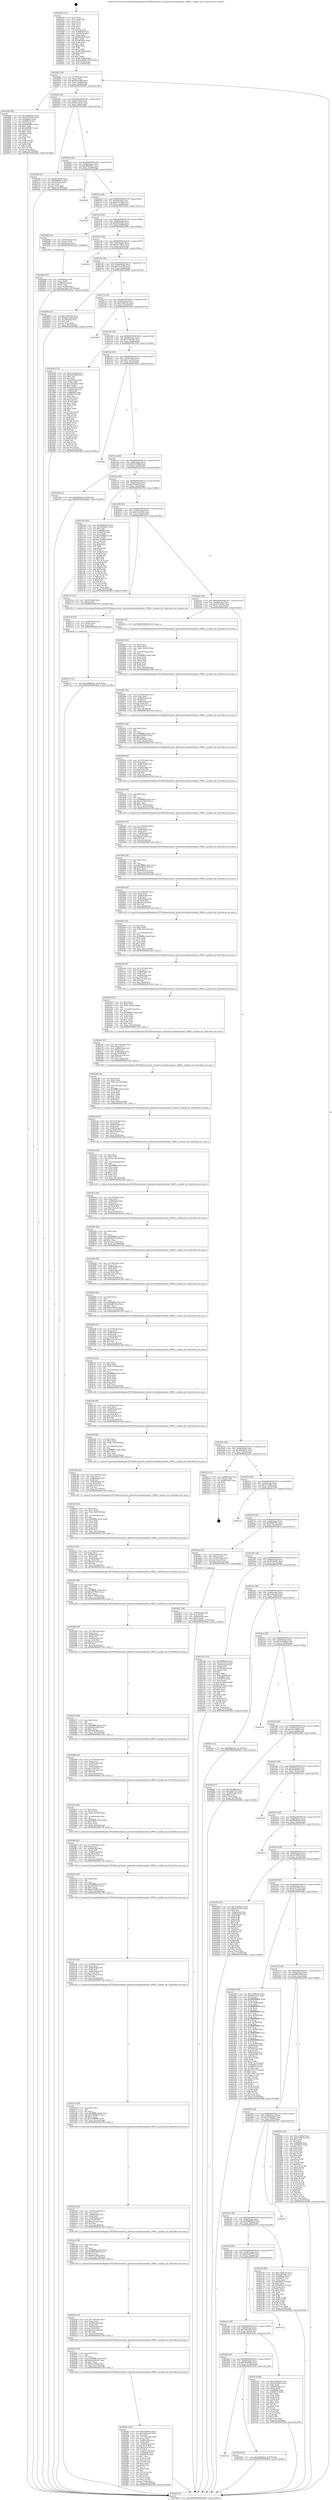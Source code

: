 digraph "0x402050" {
  label = "0x402050 (/mnt/c/Users/mathe/Desktop/tcc/POCII/binaries/extr_hashcatsrcmodulesmodule_19900.c_module_init_Final-ollvm.out::main(0))"
  labelloc = "t"
  node[shape=record]

  Entry [label="",width=0.3,height=0.3,shape=circle,fillcolor=black,style=filled]
  "0x4020b5" [label="{
     0x4020b5 [29]\l
     | [instrs]\l
     &nbsp;&nbsp;0x4020b5 \<+3\>: mov -0x70(%rbp),%eax\l
     &nbsp;&nbsp;0x4020b8 \<+2\>: mov %eax,%ecx\l
     &nbsp;&nbsp;0x4020ba \<+6\>: sub $0x8ab3c8b8,%ecx\l
     &nbsp;&nbsp;0x4020c0 \<+6\>: mov %eax,-0x84(%rbp)\l
     &nbsp;&nbsp;0x4020c6 \<+6\>: mov %ecx,-0x88(%rbp)\l
     &nbsp;&nbsp;0x4020cc \<+6\>: je 0000000000402826 \<main+0x7d6\>\l
  }"]
  "0x402826" [label="{
     0x402826 [88]\l
     | [instrs]\l
     &nbsp;&nbsp;0x402826 \<+5\>: mov $0x3edd0adc,%eax\l
     &nbsp;&nbsp;0x40282b \<+5\>: mov $0x27975322,%ecx\l
     &nbsp;&nbsp;0x402830 \<+7\>: mov 0x4060b0,%edx\l
     &nbsp;&nbsp;0x402837 \<+7\>: mov 0x406074,%esi\l
     &nbsp;&nbsp;0x40283e \<+2\>: mov %edx,%edi\l
     &nbsp;&nbsp;0x402840 \<+6\>: add $0x64009615,%edi\l
     &nbsp;&nbsp;0x402846 \<+3\>: sub $0x1,%edi\l
     &nbsp;&nbsp;0x402849 \<+6\>: sub $0x64009615,%edi\l
     &nbsp;&nbsp;0x40284f \<+3\>: imul %edi,%edx\l
     &nbsp;&nbsp;0x402852 \<+3\>: and $0x1,%edx\l
     &nbsp;&nbsp;0x402855 \<+3\>: cmp $0x0,%edx\l
     &nbsp;&nbsp;0x402858 \<+4\>: sete %r8b\l
     &nbsp;&nbsp;0x40285c \<+3\>: cmp $0xa,%esi\l
     &nbsp;&nbsp;0x40285f \<+4\>: setl %r9b\l
     &nbsp;&nbsp;0x402863 \<+3\>: mov %r8b,%r10b\l
     &nbsp;&nbsp;0x402866 \<+3\>: and %r9b,%r10b\l
     &nbsp;&nbsp;0x402869 \<+3\>: xor %r9b,%r8b\l
     &nbsp;&nbsp;0x40286c \<+3\>: or %r8b,%r10b\l
     &nbsp;&nbsp;0x40286f \<+4\>: test $0x1,%r10b\l
     &nbsp;&nbsp;0x402873 \<+3\>: cmovne %ecx,%eax\l
     &nbsp;&nbsp;0x402876 \<+3\>: mov %eax,-0x70(%rbp)\l
     &nbsp;&nbsp;0x402879 \<+5\>: jmp 00000000004039de \<main+0x198e\>\l
  }"]
  "0x4020d2" [label="{
     0x4020d2 [28]\l
     | [instrs]\l
     &nbsp;&nbsp;0x4020d2 \<+5\>: jmp 00000000004020d7 \<main+0x87\>\l
     &nbsp;&nbsp;0x4020d7 \<+6\>: mov -0x84(%rbp),%eax\l
     &nbsp;&nbsp;0x4020dd \<+5\>: sub $0x941a3a31,%eax\l
     &nbsp;&nbsp;0x4020e2 \<+6\>: mov %eax,-0x8c(%rbp)\l
     &nbsp;&nbsp;0x4020e8 \<+6\>: je 000000000040256b \<main+0x51b\>\l
  }"]
  Exit [label="",width=0.3,height=0.3,shape=circle,fillcolor=black,style=filled,peripheries=2]
  "0x40256b" [label="{
     0x40256b [27]\l
     | [instrs]\l
     &nbsp;&nbsp;0x40256b \<+5\>: mov $0xb8c503f2,%eax\l
     &nbsp;&nbsp;0x402570 \<+5\>: mov $0x99809612,%ecx\l
     &nbsp;&nbsp;0x402575 \<+3\>: mov -0x31(%rbp),%dl\l
     &nbsp;&nbsp;0x402578 \<+3\>: test $0x1,%dl\l
     &nbsp;&nbsp;0x40257b \<+3\>: cmovne %ecx,%eax\l
     &nbsp;&nbsp;0x40257e \<+3\>: mov %eax,-0x70(%rbp)\l
     &nbsp;&nbsp;0x402581 \<+5\>: jmp 00000000004039de \<main+0x198e\>\l
  }"]
  "0x4020ee" [label="{
     0x4020ee [28]\l
     | [instrs]\l
     &nbsp;&nbsp;0x4020ee \<+5\>: jmp 00000000004020f3 \<main+0xa3\>\l
     &nbsp;&nbsp;0x4020f3 \<+6\>: mov -0x84(%rbp),%eax\l
     &nbsp;&nbsp;0x4020f9 \<+5\>: sub $0x99809612,%eax\l
     &nbsp;&nbsp;0x4020fe \<+6\>: mov %eax,-0x90(%rbp)\l
     &nbsp;&nbsp;0x402104 \<+6\>: je 0000000000402586 \<main+0x536\>\l
  }"]
  "0x40241a" [label="{
     0x40241a\l
  }", style=dashed]
  "0x402586" [label="{
     0x402586\l
  }", style=dashed]
  "0x40210a" [label="{
     0x40210a [28]\l
     | [instrs]\l
     &nbsp;&nbsp;0x40210a \<+5\>: jmp 000000000040210f \<main+0xbf\>\l
     &nbsp;&nbsp;0x40210f \<+6\>: mov -0x84(%rbp),%eax\l
     &nbsp;&nbsp;0x402115 \<+5\>: sub $0xb13c7e88,%eax\l
     &nbsp;&nbsp;0x40211a \<+6\>: mov %eax,-0x94(%rbp)\l
     &nbsp;&nbsp;0x402120 \<+6\>: je 0000000000403263 \<main+0x1213\>\l
  }"]
  "0x403206" [label="{
     0x403206 [12]\l
     | [instrs]\l
     &nbsp;&nbsp;0x403206 \<+7\>: movl $0x289a8416,-0x70(%rbp)\l
     &nbsp;&nbsp;0x40320d \<+5\>: jmp 00000000004039de \<main+0x198e\>\l
  }"]
  "0x403263" [label="{
     0x403263\l
  }", style=dashed]
  "0x402126" [label="{
     0x402126 [28]\l
     | [instrs]\l
     &nbsp;&nbsp;0x402126 \<+5\>: jmp 000000000040212b \<main+0xdb\>\l
     &nbsp;&nbsp;0x40212b \<+6\>: mov -0x84(%rbp),%eax\l
     &nbsp;&nbsp;0x402131 \<+5\>: sub $0xb8c503f2,%eax\l
     &nbsp;&nbsp;0x402136 \<+6\>: mov %eax,-0x98(%rbp)\l
     &nbsp;&nbsp;0x40213c \<+6\>: je 0000000000402684 \<main+0x634\>\l
  }"]
  "0x4023fe" [label="{
     0x4023fe [28]\l
     | [instrs]\l
     &nbsp;&nbsp;0x4023fe \<+5\>: jmp 0000000000402403 \<main+0x3b3\>\l
     &nbsp;&nbsp;0x402403 \<+6\>: mov -0x84(%rbp),%eax\l
     &nbsp;&nbsp;0x402409 \<+5\>: sub $0x5dc49683,%eax\l
     &nbsp;&nbsp;0x40240e \<+6\>: mov %eax,-0x100(%rbp)\l
     &nbsp;&nbsp;0x402414 \<+6\>: je 0000000000403206 \<main+0x11b6\>\l
  }"]
  "0x402684" [label="{
     0x402684 [16]\l
     | [instrs]\l
     &nbsp;&nbsp;0x402684 \<+4\>: mov -0x60(%rbp),%rax\l
     &nbsp;&nbsp;0x402688 \<+3\>: mov (%rax),%rax\l
     &nbsp;&nbsp;0x40268b \<+4\>: mov 0x8(%rax),%rdi\l
     &nbsp;&nbsp;0x40268f \<+5\>: call 0000000000401060 \<atoi@plt\>\l
     | [calls]\l
     &nbsp;&nbsp;0x401060 \{1\} (unknown)\l
  }"]
  "0x402142" [label="{
     0x402142 [28]\l
     | [instrs]\l
     &nbsp;&nbsp;0x402142 \<+5\>: jmp 0000000000402147 \<main+0xf7\>\l
     &nbsp;&nbsp;0x402147 \<+6\>: mov -0x84(%rbp),%eax\l
     &nbsp;&nbsp;0x40214d \<+5\>: sub $0xbec78b7a,%eax\l
     &nbsp;&nbsp;0x402152 \<+6\>: mov %eax,-0x9c(%rbp)\l
     &nbsp;&nbsp;0x402158 \<+6\>: je 000000000040260c \<main+0x5bc\>\l
  }"]
  "0x4031a8" [label="{
     0x4031a8 [94]\l
     | [instrs]\l
     &nbsp;&nbsp;0x4031a8 \<+5\>: mov $0xc184b183,%eax\l
     &nbsp;&nbsp;0x4031ad \<+5\>: mov $0x5dc49683,%ecx\l
     &nbsp;&nbsp;0x4031b2 \<+2\>: xor %edx,%edx\l
     &nbsp;&nbsp;0x4031b4 \<+4\>: mov -0x68(%rbp),%rsi\l
     &nbsp;&nbsp;0x4031b8 \<+6\>: movl $0x0,(%rsi)\l
     &nbsp;&nbsp;0x4031be \<+7\>: mov 0x4060b0,%edi\l
     &nbsp;&nbsp;0x4031c5 \<+8\>: mov 0x406074,%r8d\l
     &nbsp;&nbsp;0x4031cd \<+3\>: sub $0x1,%edx\l
     &nbsp;&nbsp;0x4031d0 \<+3\>: mov %edi,%r9d\l
     &nbsp;&nbsp;0x4031d3 \<+3\>: add %edx,%r9d\l
     &nbsp;&nbsp;0x4031d6 \<+4\>: imul %r9d,%edi\l
     &nbsp;&nbsp;0x4031da \<+3\>: and $0x1,%edi\l
     &nbsp;&nbsp;0x4031dd \<+3\>: cmp $0x0,%edi\l
     &nbsp;&nbsp;0x4031e0 \<+4\>: sete %r10b\l
     &nbsp;&nbsp;0x4031e4 \<+4\>: cmp $0xa,%r8d\l
     &nbsp;&nbsp;0x4031e8 \<+4\>: setl %r11b\l
     &nbsp;&nbsp;0x4031ec \<+3\>: mov %r10b,%bl\l
     &nbsp;&nbsp;0x4031ef \<+3\>: and %r11b,%bl\l
     &nbsp;&nbsp;0x4031f2 \<+3\>: xor %r11b,%r10b\l
     &nbsp;&nbsp;0x4031f5 \<+3\>: or %r10b,%bl\l
     &nbsp;&nbsp;0x4031f8 \<+3\>: test $0x1,%bl\l
     &nbsp;&nbsp;0x4031fb \<+3\>: cmovne %ecx,%eax\l
     &nbsp;&nbsp;0x4031fe \<+3\>: mov %eax,-0x70(%rbp)\l
     &nbsp;&nbsp;0x403201 \<+5\>: jmp 00000000004039de \<main+0x198e\>\l
  }"]
  "0x40260c" [label="{
     0x40260c\l
  }", style=dashed]
  "0x40215e" [label="{
     0x40215e [28]\l
     | [instrs]\l
     &nbsp;&nbsp;0x40215e \<+5\>: jmp 0000000000402163 \<main+0x113\>\l
     &nbsp;&nbsp;0x402163 \<+6\>: mov -0x84(%rbp),%eax\l
     &nbsp;&nbsp;0x402169 \<+5\>: sub $0xc0e31fd3,%eax\l
     &nbsp;&nbsp;0x40216e \<+6\>: mov %eax,-0xa0(%rbp)\l
     &nbsp;&nbsp;0x402174 \<+6\>: je 000000000040280b \<main+0x7bb\>\l
  }"]
  "0x4023e2" [label="{
     0x4023e2 [28]\l
     | [instrs]\l
     &nbsp;&nbsp;0x4023e2 \<+5\>: jmp 00000000004023e7 \<main+0x397\>\l
     &nbsp;&nbsp;0x4023e7 \<+6\>: mov -0x84(%rbp),%eax\l
     &nbsp;&nbsp;0x4023ed \<+5\>: sub $0x5bf61d4e,%eax\l
     &nbsp;&nbsp;0x4023f2 \<+6\>: mov %eax,-0xfc(%rbp)\l
     &nbsp;&nbsp;0x4023f8 \<+6\>: je 00000000004031a8 \<main+0x1158\>\l
  }"]
  "0x40280b" [label="{
     0x40280b [27]\l
     | [instrs]\l
     &nbsp;&nbsp;0x40280b \<+5\>: mov $0x13d1c935,%eax\l
     &nbsp;&nbsp;0x402810 \<+5\>: mov $0x8ab3c8b8,%ecx\l
     &nbsp;&nbsp;0x402815 \<+3\>: mov -0x29(%rbp),%dl\l
     &nbsp;&nbsp;0x402818 \<+3\>: test $0x1,%dl\l
     &nbsp;&nbsp;0x40281b \<+3\>: cmovne %ecx,%eax\l
     &nbsp;&nbsp;0x40281e \<+3\>: mov %eax,-0x70(%rbp)\l
     &nbsp;&nbsp;0x402821 \<+5\>: jmp 00000000004039de \<main+0x198e\>\l
  }"]
  "0x40217a" [label="{
     0x40217a [28]\l
     | [instrs]\l
     &nbsp;&nbsp;0x40217a \<+5\>: jmp 000000000040217f \<main+0x12f\>\l
     &nbsp;&nbsp;0x40217f \<+6\>: mov -0x84(%rbp),%eax\l
     &nbsp;&nbsp;0x402185 \<+5\>: sub $0xc184b183,%eax\l
     &nbsp;&nbsp;0x40218a \<+6\>: mov %eax,-0xa4(%rbp)\l
     &nbsp;&nbsp;0x402190 \<+6\>: je 00000000004039cd \<main+0x197d\>\l
  }"]
  "0x40313f" [label="{
     0x40313f\l
  }", style=dashed]
  "0x4039cd" [label="{
     0x4039cd\l
  }", style=dashed]
  "0x402196" [label="{
     0x402196 [28]\l
     | [instrs]\l
     &nbsp;&nbsp;0x402196 \<+5\>: jmp 000000000040219b \<main+0x14b\>\l
     &nbsp;&nbsp;0x40219b \<+6\>: mov -0x84(%rbp),%eax\l
     &nbsp;&nbsp;0x4021a1 \<+5\>: sub $0xc52493dc,%eax\l
     &nbsp;&nbsp;0x4021a6 \<+6\>: mov %eax,-0xa8(%rbp)\l
     &nbsp;&nbsp;0x4021ac \<+6\>: je 0000000000403056 \<main+0x1006\>\l
  }"]
  "0x4023c6" [label="{
     0x4023c6 [28]\l
     | [instrs]\l
     &nbsp;&nbsp;0x4023c6 \<+5\>: jmp 00000000004023cb \<main+0x37b\>\l
     &nbsp;&nbsp;0x4023cb \<+6\>: mov -0x84(%rbp),%eax\l
     &nbsp;&nbsp;0x4023d1 \<+5\>: sub $0x59d01972,%eax\l
     &nbsp;&nbsp;0x4023d6 \<+6\>: mov %eax,-0xf8(%rbp)\l
     &nbsp;&nbsp;0x4023dc \<+6\>: je 000000000040313f \<main+0x10ef\>\l
  }"]
  "0x403056" [label="{
     0x403056 [170]\l
     | [instrs]\l
     &nbsp;&nbsp;0x403056 \<+5\>: mov $0xcc1acfed,%eax\l
     &nbsp;&nbsp;0x40305b \<+5\>: mov $0xfd1b5988,%ecx\l
     &nbsp;&nbsp;0x403060 \<+2\>: mov $0x1,%dl\l
     &nbsp;&nbsp;0x403062 \<+2\>: xor %esi,%esi\l
     &nbsp;&nbsp;0x403064 \<+4\>: mov -0x40(%rbp),%rdi\l
     &nbsp;&nbsp;0x403068 \<+3\>: mov (%rdi),%r8d\l
     &nbsp;&nbsp;0x40306b \<+7\>: sub $0x1244382e,%r8d\l
     &nbsp;&nbsp;0x403072 \<+4\>: add $0x1,%r8d\l
     &nbsp;&nbsp;0x403076 \<+7\>: add $0x1244382e,%r8d\l
     &nbsp;&nbsp;0x40307d \<+4\>: mov -0x40(%rbp),%rdi\l
     &nbsp;&nbsp;0x403081 \<+3\>: mov %r8d,(%rdi)\l
     &nbsp;&nbsp;0x403084 \<+8\>: mov 0x4060b0,%r8d\l
     &nbsp;&nbsp;0x40308c \<+8\>: mov 0x406074,%r9d\l
     &nbsp;&nbsp;0x403094 \<+3\>: sub $0x1,%esi\l
     &nbsp;&nbsp;0x403097 \<+3\>: mov %r8d,%r10d\l
     &nbsp;&nbsp;0x40309a \<+3\>: add %esi,%r10d\l
     &nbsp;&nbsp;0x40309d \<+4\>: imul %r10d,%r8d\l
     &nbsp;&nbsp;0x4030a1 \<+4\>: and $0x1,%r8d\l
     &nbsp;&nbsp;0x4030a5 \<+4\>: cmp $0x0,%r8d\l
     &nbsp;&nbsp;0x4030a9 \<+4\>: sete %r11b\l
     &nbsp;&nbsp;0x4030ad \<+4\>: cmp $0xa,%r9d\l
     &nbsp;&nbsp;0x4030b1 \<+3\>: setl %bl\l
     &nbsp;&nbsp;0x4030b4 \<+3\>: mov %r11b,%r14b\l
     &nbsp;&nbsp;0x4030b7 \<+4\>: xor $0xff,%r14b\l
     &nbsp;&nbsp;0x4030bb \<+3\>: mov %bl,%r15b\l
     &nbsp;&nbsp;0x4030be \<+4\>: xor $0xff,%r15b\l
     &nbsp;&nbsp;0x4030c2 \<+3\>: xor $0x0,%dl\l
     &nbsp;&nbsp;0x4030c5 \<+3\>: mov %r14b,%r12b\l
     &nbsp;&nbsp;0x4030c8 \<+4\>: and $0x0,%r12b\l
     &nbsp;&nbsp;0x4030cc \<+3\>: and %dl,%r11b\l
     &nbsp;&nbsp;0x4030cf \<+3\>: mov %r15b,%r13b\l
     &nbsp;&nbsp;0x4030d2 \<+4\>: and $0x0,%r13b\l
     &nbsp;&nbsp;0x4030d6 \<+2\>: and %dl,%bl\l
     &nbsp;&nbsp;0x4030d8 \<+3\>: or %r11b,%r12b\l
     &nbsp;&nbsp;0x4030db \<+3\>: or %bl,%r13b\l
     &nbsp;&nbsp;0x4030de \<+3\>: xor %r13b,%r12b\l
     &nbsp;&nbsp;0x4030e1 \<+3\>: or %r15b,%r14b\l
     &nbsp;&nbsp;0x4030e4 \<+4\>: xor $0xff,%r14b\l
     &nbsp;&nbsp;0x4030e8 \<+3\>: or $0x0,%dl\l
     &nbsp;&nbsp;0x4030eb \<+3\>: and %dl,%r14b\l
     &nbsp;&nbsp;0x4030ee \<+3\>: or %r14b,%r12b\l
     &nbsp;&nbsp;0x4030f1 \<+4\>: test $0x1,%r12b\l
     &nbsp;&nbsp;0x4030f5 \<+3\>: cmovne %ecx,%eax\l
     &nbsp;&nbsp;0x4030f8 \<+3\>: mov %eax,-0x70(%rbp)\l
     &nbsp;&nbsp;0x4030fb \<+5\>: jmp 00000000004039de \<main+0x198e\>\l
  }"]
  "0x4021b2" [label="{
     0x4021b2 [28]\l
     | [instrs]\l
     &nbsp;&nbsp;0x4021b2 \<+5\>: jmp 00000000004021b7 \<main+0x167\>\l
     &nbsp;&nbsp;0x4021b7 \<+6\>: mov -0x84(%rbp),%eax\l
     &nbsp;&nbsp;0x4021bd \<+5\>: sub $0xcc1acfed,%eax\l
     &nbsp;&nbsp;0x4021c2 \<+6\>: mov %eax,-0xac(%rbp)\l
     &nbsp;&nbsp;0x4021c8 \<+6\>: je 00000000004039ae \<main+0x195e\>\l
  }"]
  "0x403150" [label="{
     0x403150 [88]\l
     | [instrs]\l
     &nbsp;&nbsp;0x403150 \<+5\>: mov $0xc184b183,%eax\l
     &nbsp;&nbsp;0x403155 \<+5\>: mov $0x5bf61d4e,%ecx\l
     &nbsp;&nbsp;0x40315a \<+7\>: mov 0x4060b0,%edx\l
     &nbsp;&nbsp;0x403161 \<+7\>: mov 0x406074,%esi\l
     &nbsp;&nbsp;0x403168 \<+2\>: mov %edx,%edi\l
     &nbsp;&nbsp;0x40316a \<+6\>: sub $0xaf86271d,%edi\l
     &nbsp;&nbsp;0x403170 \<+3\>: sub $0x1,%edi\l
     &nbsp;&nbsp;0x403173 \<+6\>: add $0xaf86271d,%edi\l
     &nbsp;&nbsp;0x403179 \<+3\>: imul %edi,%edx\l
     &nbsp;&nbsp;0x40317c \<+3\>: and $0x1,%edx\l
     &nbsp;&nbsp;0x40317f \<+3\>: cmp $0x0,%edx\l
     &nbsp;&nbsp;0x403182 \<+4\>: sete %r8b\l
     &nbsp;&nbsp;0x403186 \<+3\>: cmp $0xa,%esi\l
     &nbsp;&nbsp;0x403189 \<+4\>: setl %r9b\l
     &nbsp;&nbsp;0x40318d \<+3\>: mov %r8b,%r10b\l
     &nbsp;&nbsp;0x403190 \<+3\>: and %r9b,%r10b\l
     &nbsp;&nbsp;0x403193 \<+3\>: xor %r9b,%r8b\l
     &nbsp;&nbsp;0x403196 \<+3\>: or %r8b,%r10b\l
     &nbsp;&nbsp;0x403199 \<+4\>: test $0x1,%r10b\l
     &nbsp;&nbsp;0x40319d \<+3\>: cmovne %ecx,%eax\l
     &nbsp;&nbsp;0x4031a0 \<+3\>: mov %eax,-0x70(%rbp)\l
     &nbsp;&nbsp;0x4031a3 \<+5\>: jmp 00000000004039de \<main+0x198e\>\l
  }"]
  "0x4039ae" [label="{
     0x4039ae\l
  }", style=dashed]
  "0x4021ce" [label="{
     0x4021ce [28]\l
     | [instrs]\l
     &nbsp;&nbsp;0x4021ce \<+5\>: jmp 00000000004021d3 \<main+0x183\>\l
     &nbsp;&nbsp;0x4021d3 \<+6\>: mov -0x84(%rbp),%eax\l
     &nbsp;&nbsp;0x4021d9 \<+5\>: sub $0xfd1b5988,%eax\l
     &nbsp;&nbsp;0x4021de \<+6\>: mov %eax,-0xb0(%rbp)\l
     &nbsp;&nbsp;0x4021e4 \<+6\>: je 0000000000403100 \<main+0x10b0\>\l
  }"]
  "0x4023aa" [label="{
     0x4023aa [28]\l
     | [instrs]\l
     &nbsp;&nbsp;0x4023aa \<+5\>: jmp 00000000004023af \<main+0x35f\>\l
     &nbsp;&nbsp;0x4023af \<+6\>: mov -0x84(%rbp),%eax\l
     &nbsp;&nbsp;0x4023b5 \<+5\>: sub $0x598b6243,%eax\l
     &nbsp;&nbsp;0x4023ba \<+6\>: mov %eax,-0xf4(%rbp)\l
     &nbsp;&nbsp;0x4023c0 \<+6\>: je 0000000000403150 \<main+0x1100\>\l
  }"]
  "0x403100" [label="{
     0x403100 [12]\l
     | [instrs]\l
     &nbsp;&nbsp;0x403100 \<+7\>: movl $0x2f344e4,-0x70(%rbp)\l
     &nbsp;&nbsp;0x403107 \<+5\>: jmp 00000000004039de \<main+0x198e\>\l
  }"]
  "0x4021ea" [label="{
     0x4021ea [28]\l
     | [instrs]\l
     &nbsp;&nbsp;0x4021ea \<+5\>: jmp 00000000004021ef \<main+0x19f\>\l
     &nbsp;&nbsp;0x4021ef \<+6\>: mov -0x84(%rbp),%eax\l
     &nbsp;&nbsp;0x4021f5 \<+5\>: sub $0x2f344e4,%eax\l
     &nbsp;&nbsp;0x4021fa \<+6\>: mov %eax,-0xb4(%rbp)\l
     &nbsp;&nbsp;0x402200 \<+6\>: je 0000000000402704 \<main+0x6b4\>\l
  }"]
  "0x403227" [label="{
     0x403227\l
  }", style=dashed]
  "0x402704" [label="{
     0x402704 [144]\l
     | [instrs]\l
     &nbsp;&nbsp;0x402704 \<+5\>: mov $0x48df00e3,%eax\l
     &nbsp;&nbsp;0x402709 \<+5\>: mov $0x392446e1,%ecx\l
     &nbsp;&nbsp;0x40270e \<+2\>: mov $0x1,%dl\l
     &nbsp;&nbsp;0x402710 \<+7\>: mov 0x4060b0,%esi\l
     &nbsp;&nbsp;0x402717 \<+7\>: mov 0x406074,%edi\l
     &nbsp;&nbsp;0x40271e \<+3\>: mov %esi,%r8d\l
     &nbsp;&nbsp;0x402721 \<+7\>: sub $0x742ffde9,%r8d\l
     &nbsp;&nbsp;0x402728 \<+4\>: sub $0x1,%r8d\l
     &nbsp;&nbsp;0x40272c \<+7\>: add $0x742ffde9,%r8d\l
     &nbsp;&nbsp;0x402733 \<+4\>: imul %r8d,%esi\l
     &nbsp;&nbsp;0x402737 \<+3\>: and $0x1,%esi\l
     &nbsp;&nbsp;0x40273a \<+3\>: cmp $0x0,%esi\l
     &nbsp;&nbsp;0x40273d \<+4\>: sete %r9b\l
     &nbsp;&nbsp;0x402741 \<+3\>: cmp $0xa,%edi\l
     &nbsp;&nbsp;0x402744 \<+4\>: setl %r10b\l
     &nbsp;&nbsp;0x402748 \<+3\>: mov %r9b,%r11b\l
     &nbsp;&nbsp;0x40274b \<+4\>: xor $0xff,%r11b\l
     &nbsp;&nbsp;0x40274f \<+3\>: mov %r10b,%bl\l
     &nbsp;&nbsp;0x402752 \<+3\>: xor $0xff,%bl\l
     &nbsp;&nbsp;0x402755 \<+3\>: xor $0x1,%dl\l
     &nbsp;&nbsp;0x402758 \<+3\>: mov %r11b,%r14b\l
     &nbsp;&nbsp;0x40275b \<+4\>: and $0xff,%r14b\l
     &nbsp;&nbsp;0x40275f \<+3\>: and %dl,%r9b\l
     &nbsp;&nbsp;0x402762 \<+3\>: mov %bl,%r15b\l
     &nbsp;&nbsp;0x402765 \<+4\>: and $0xff,%r15b\l
     &nbsp;&nbsp;0x402769 \<+3\>: and %dl,%r10b\l
     &nbsp;&nbsp;0x40276c \<+3\>: or %r9b,%r14b\l
     &nbsp;&nbsp;0x40276f \<+3\>: or %r10b,%r15b\l
     &nbsp;&nbsp;0x402772 \<+3\>: xor %r15b,%r14b\l
     &nbsp;&nbsp;0x402775 \<+3\>: or %bl,%r11b\l
     &nbsp;&nbsp;0x402778 \<+4\>: xor $0xff,%r11b\l
     &nbsp;&nbsp;0x40277c \<+3\>: or $0x1,%dl\l
     &nbsp;&nbsp;0x40277f \<+3\>: and %dl,%r11b\l
     &nbsp;&nbsp;0x402782 \<+3\>: or %r11b,%r14b\l
     &nbsp;&nbsp;0x402785 \<+4\>: test $0x1,%r14b\l
     &nbsp;&nbsp;0x402789 \<+3\>: cmovne %ecx,%eax\l
     &nbsp;&nbsp;0x40278c \<+3\>: mov %eax,-0x70(%rbp)\l
     &nbsp;&nbsp;0x40278f \<+5\>: jmp 00000000004039de \<main+0x198e\>\l
  }"]
  "0x402206" [label="{
     0x402206 [28]\l
     | [instrs]\l
     &nbsp;&nbsp;0x402206 \<+5\>: jmp 000000000040220b \<main+0x1bb\>\l
     &nbsp;&nbsp;0x40220b \<+6\>: mov -0x84(%rbp),%eax\l
     &nbsp;&nbsp;0x402211 \<+5\>: sub $0x13d1c935,%eax\l
     &nbsp;&nbsp;0x402216 \<+6\>: mov %eax,-0xb8(%rbp)\l
     &nbsp;&nbsp;0x40221c \<+6\>: je 000000000040310c \<main+0x10bc\>\l
  }"]
  "0x403127" [label="{
     0x403127 [12]\l
     | [instrs]\l
     &nbsp;&nbsp;0x403127 \<+7\>: movl $0x598b6243,-0x70(%rbp)\l
     &nbsp;&nbsp;0x40312e \<+5\>: jmp 00000000004039de \<main+0x198e\>\l
  }"]
  "0x40310c" [label="{
     0x40310c [12]\l
     | [instrs]\l
     &nbsp;&nbsp;0x40310c \<+4\>: mov -0x48(%rbp),%rax\l
     &nbsp;&nbsp;0x403110 \<+3\>: mov (%rax),%rdi\l
     &nbsp;&nbsp;0x403113 \<+5\>: call 00000000004015f0 \<module_init\>\l
     | [calls]\l
     &nbsp;&nbsp;0x4015f0 \{1\} (/mnt/c/Users/mathe/Desktop/tcc/POCII/binaries/extr_hashcatsrcmodulesmodule_19900.c_module_init_Final-ollvm.out::module_init)\l
  }"]
  "0x402222" [label="{
     0x402222 [28]\l
     | [instrs]\l
     &nbsp;&nbsp;0x402222 \<+5\>: jmp 0000000000402227 \<main+0x1d7\>\l
     &nbsp;&nbsp;0x402227 \<+6\>: mov -0x84(%rbp),%eax\l
     &nbsp;&nbsp;0x40222d \<+5\>: sub $0x27975322,%eax\l
     &nbsp;&nbsp;0x402232 \<+6\>: mov %eax,-0xbc(%rbp)\l
     &nbsp;&nbsp;0x402238 \<+6\>: je 000000000040287e \<main+0x82e\>\l
  }"]
  "0x403118" [label="{
     0x403118 [15]\l
     | [instrs]\l
     &nbsp;&nbsp;0x403118 \<+4\>: mov -0x48(%rbp),%rax\l
     &nbsp;&nbsp;0x40311c \<+3\>: mov (%rax),%rax\l
     &nbsp;&nbsp;0x40311f \<+3\>: mov %rax,%rdi\l
     &nbsp;&nbsp;0x403122 \<+5\>: call 0000000000401030 \<free@plt\>\l
     | [calls]\l
     &nbsp;&nbsp;0x401030 \{1\} (unknown)\l
  }"]
  "0x40287e" [label="{
     0x40287e [5]\l
     | [instrs]\l
     &nbsp;&nbsp;0x40287e \<+5\>: call 0000000000401160 \<next_i\>\l
     | [calls]\l
     &nbsp;&nbsp;0x401160 \{1\} (/mnt/c/Users/mathe/Desktop/tcc/POCII/binaries/extr_hashcatsrcmodulesmodule_19900.c_module_init_Final-ollvm.out::next_i)\l
  }"]
  "0x40223e" [label="{
     0x40223e [28]\l
     | [instrs]\l
     &nbsp;&nbsp;0x40223e \<+5\>: jmp 0000000000402243 \<main+0x1f3\>\l
     &nbsp;&nbsp;0x402243 \<+6\>: mov -0x84(%rbp),%eax\l
     &nbsp;&nbsp;0x402249 \<+5\>: sub $0x289a8416,%eax\l
     &nbsp;&nbsp;0x40224e \<+6\>: mov %eax,-0xc0(%rbp)\l
     &nbsp;&nbsp;0x402254 \<+6\>: je 0000000000403212 \<main+0x11c2\>\l
  }"]
  "0x40238e" [label="{
     0x40238e [28]\l
     | [instrs]\l
     &nbsp;&nbsp;0x40238e \<+5\>: jmp 0000000000402393 \<main+0x343\>\l
     &nbsp;&nbsp;0x402393 \<+6\>: mov -0x84(%rbp),%eax\l
     &nbsp;&nbsp;0x402399 \<+5\>: sub $0x5238b2b5,%eax\l
     &nbsp;&nbsp;0x40239e \<+6\>: mov %eax,-0xf0(%rbp)\l
     &nbsp;&nbsp;0x4023a4 \<+6\>: je 0000000000403227 \<main+0x11d7\>\l
  }"]
  "0x403212" [label="{
     0x403212 [21]\l
     | [instrs]\l
     &nbsp;&nbsp;0x403212 \<+4\>: mov -0x68(%rbp),%rax\l
     &nbsp;&nbsp;0x403216 \<+2\>: mov (%rax),%eax\l
     &nbsp;&nbsp;0x403218 \<+4\>: lea -0x28(%rbp),%rsp\l
     &nbsp;&nbsp;0x40321c \<+1\>: pop %rbx\l
     &nbsp;&nbsp;0x40321d \<+2\>: pop %r12\l
     &nbsp;&nbsp;0x40321f \<+2\>: pop %r13\l
     &nbsp;&nbsp;0x403221 \<+2\>: pop %r14\l
     &nbsp;&nbsp;0x403223 \<+2\>: pop %r15\l
     &nbsp;&nbsp;0x403225 \<+1\>: pop %rbp\l
     &nbsp;&nbsp;0x403226 \<+1\>: ret\l
  }"]
  "0x40225a" [label="{
     0x40225a [28]\l
     | [instrs]\l
     &nbsp;&nbsp;0x40225a \<+5\>: jmp 000000000040225f \<main+0x20f\>\l
     &nbsp;&nbsp;0x40225f \<+6\>: mov -0x84(%rbp),%eax\l
     &nbsp;&nbsp;0x402265 \<+5\>: sub $0x2d73effa,%eax\l
     &nbsp;&nbsp;0x40226a \<+6\>: mov %eax,-0xc4(%rbp)\l
     &nbsp;&nbsp;0x402270 \<+6\>: je 0000000000403133 \<main+0x10e3\>\l
  }"]
  "0x402fd0" [label="{
     0x402fd0 [134]\l
     | [instrs]\l
     &nbsp;&nbsp;0x402fd0 \<+5\>: mov $0xcc1acfed,%eax\l
     &nbsp;&nbsp;0x402fd5 \<+5\>: mov $0xc52493dc,%ecx\l
     &nbsp;&nbsp;0x402fda \<+2\>: mov $0x1,%dl\l
     &nbsp;&nbsp;0x402fdc \<+2\>: xor %esi,%esi\l
     &nbsp;&nbsp;0x402fde \<+7\>: mov 0x4060b0,%edi\l
     &nbsp;&nbsp;0x402fe5 \<+8\>: mov 0x406074,%r8d\l
     &nbsp;&nbsp;0x402fed \<+3\>: sub $0x1,%esi\l
     &nbsp;&nbsp;0x402ff0 \<+3\>: mov %edi,%r9d\l
     &nbsp;&nbsp;0x402ff3 \<+3\>: add %esi,%r9d\l
     &nbsp;&nbsp;0x402ff6 \<+4\>: imul %r9d,%edi\l
     &nbsp;&nbsp;0x402ffa \<+3\>: and $0x1,%edi\l
     &nbsp;&nbsp;0x402ffd \<+3\>: cmp $0x0,%edi\l
     &nbsp;&nbsp;0x403000 \<+4\>: sete %r10b\l
     &nbsp;&nbsp;0x403004 \<+4\>: cmp $0xa,%r8d\l
     &nbsp;&nbsp;0x403008 \<+4\>: setl %r11b\l
     &nbsp;&nbsp;0x40300c \<+3\>: mov %r10b,%bl\l
     &nbsp;&nbsp;0x40300f \<+3\>: xor $0xff,%bl\l
     &nbsp;&nbsp;0x403012 \<+3\>: mov %r11b,%r14b\l
     &nbsp;&nbsp;0x403015 \<+4\>: xor $0xff,%r14b\l
     &nbsp;&nbsp;0x403019 \<+3\>: xor $0x0,%dl\l
     &nbsp;&nbsp;0x40301c \<+3\>: mov %bl,%r15b\l
     &nbsp;&nbsp;0x40301f \<+4\>: and $0x0,%r15b\l
     &nbsp;&nbsp;0x403023 \<+3\>: and %dl,%r10b\l
     &nbsp;&nbsp;0x403026 \<+3\>: mov %r14b,%r12b\l
     &nbsp;&nbsp;0x403029 \<+4\>: and $0x0,%r12b\l
     &nbsp;&nbsp;0x40302d \<+3\>: and %dl,%r11b\l
     &nbsp;&nbsp;0x403030 \<+3\>: or %r10b,%r15b\l
     &nbsp;&nbsp;0x403033 \<+3\>: or %r11b,%r12b\l
     &nbsp;&nbsp;0x403036 \<+3\>: xor %r12b,%r15b\l
     &nbsp;&nbsp;0x403039 \<+3\>: or %r14b,%bl\l
     &nbsp;&nbsp;0x40303c \<+3\>: xor $0xff,%bl\l
     &nbsp;&nbsp;0x40303f \<+3\>: or $0x0,%dl\l
     &nbsp;&nbsp;0x403042 \<+2\>: and %dl,%bl\l
     &nbsp;&nbsp;0x403044 \<+3\>: or %bl,%r15b\l
     &nbsp;&nbsp;0x403047 \<+4\>: test $0x1,%r15b\l
     &nbsp;&nbsp;0x40304b \<+3\>: cmovne %ecx,%eax\l
     &nbsp;&nbsp;0x40304e \<+3\>: mov %eax,-0x70(%rbp)\l
     &nbsp;&nbsp;0x403051 \<+5\>: jmp 00000000004039de \<main+0x198e\>\l
  }"]
  "0x403133" [label="{
     0x403133\l
  }", style=dashed]
  "0x402276" [label="{
     0x402276 [28]\l
     | [instrs]\l
     &nbsp;&nbsp;0x402276 \<+5\>: jmp 000000000040227b \<main+0x22b\>\l
     &nbsp;&nbsp;0x40227b \<+6\>: mov -0x84(%rbp),%eax\l
     &nbsp;&nbsp;0x402281 \<+5\>: sub $0x38067f7b,%eax\l
     &nbsp;&nbsp;0x402286 \<+6\>: mov %eax,-0xc8(%rbp)\l
     &nbsp;&nbsp;0x40228c \<+6\>: je 00000000004026ca \<main+0x67a\>\l
  }"]
  "0x402f4a" [label="{
     0x402f4a [122]\l
     | [instrs]\l
     &nbsp;&nbsp;0x402f4a \<+5\>: mov $0x3edd0adc,%ecx\l
     &nbsp;&nbsp;0x402f4f \<+5\>: mov $0x3a0baae0,%edx\l
     &nbsp;&nbsp;0x402f54 \<+2\>: xor %esi,%esi\l
     &nbsp;&nbsp;0x402f56 \<+6\>: mov -0x174(%rbp),%edi\l
     &nbsp;&nbsp;0x402f5c \<+3\>: imul %eax,%edi\l
     &nbsp;&nbsp;0x402f5f \<+4\>: mov -0x48(%rbp),%r8\l
     &nbsp;&nbsp;0x402f63 \<+3\>: mov (%r8),%r8\l
     &nbsp;&nbsp;0x402f66 \<+4\>: mov -0x40(%rbp),%r9\l
     &nbsp;&nbsp;0x402f6a \<+3\>: movslq (%r9),%r9\l
     &nbsp;&nbsp;0x402f6d \<+7\>: imul $0x1e0,%r9,%r9\l
     &nbsp;&nbsp;0x402f74 \<+3\>: add %r9,%r8\l
     &nbsp;&nbsp;0x402f77 \<+7\>: mov %edi,0x1d8(%r8)\l
     &nbsp;&nbsp;0x402f7e \<+7\>: mov 0x4060b0,%eax\l
     &nbsp;&nbsp;0x402f85 \<+7\>: mov 0x406074,%edi\l
     &nbsp;&nbsp;0x402f8c \<+3\>: sub $0x1,%esi\l
     &nbsp;&nbsp;0x402f8f \<+3\>: mov %eax,%r10d\l
     &nbsp;&nbsp;0x402f92 \<+3\>: add %esi,%r10d\l
     &nbsp;&nbsp;0x402f95 \<+4\>: imul %r10d,%eax\l
     &nbsp;&nbsp;0x402f99 \<+3\>: and $0x1,%eax\l
     &nbsp;&nbsp;0x402f9c \<+3\>: cmp $0x0,%eax\l
     &nbsp;&nbsp;0x402f9f \<+4\>: sete %r11b\l
     &nbsp;&nbsp;0x402fa3 \<+3\>: cmp $0xa,%edi\l
     &nbsp;&nbsp;0x402fa6 \<+3\>: setl %bl\l
     &nbsp;&nbsp;0x402fa9 \<+3\>: mov %r11b,%r14b\l
     &nbsp;&nbsp;0x402fac \<+3\>: and %bl,%r14b\l
     &nbsp;&nbsp;0x402faf \<+3\>: xor %bl,%r11b\l
     &nbsp;&nbsp;0x402fb2 \<+3\>: or %r11b,%r14b\l
     &nbsp;&nbsp;0x402fb5 \<+4\>: test $0x1,%r14b\l
     &nbsp;&nbsp;0x402fb9 \<+3\>: cmovne %edx,%ecx\l
     &nbsp;&nbsp;0x402fbc \<+3\>: mov %ecx,-0x70(%rbp)\l
     &nbsp;&nbsp;0x402fbf \<+5\>: jmp 00000000004039de \<main+0x198e\>\l
  }"]
  "0x4026ca" [label="{
     0x4026ca [29]\l
     | [instrs]\l
     &nbsp;&nbsp;0x4026ca \<+4\>: mov -0x50(%rbp),%rax\l
     &nbsp;&nbsp;0x4026ce \<+6\>: movl $0x1,(%rax)\l
     &nbsp;&nbsp;0x4026d4 \<+4\>: mov -0x50(%rbp),%rax\l
     &nbsp;&nbsp;0x4026d8 \<+3\>: movslq (%rax),%rax\l
     &nbsp;&nbsp;0x4026db \<+7\>: imul $0x1e0,%rax,%rdi\l
     &nbsp;&nbsp;0x4026e2 \<+5\>: call 0000000000401050 \<malloc@plt\>\l
     | [calls]\l
     &nbsp;&nbsp;0x401050 \{1\} (unknown)\l
  }"]
  "0x402292" [label="{
     0x402292 [28]\l
     | [instrs]\l
     &nbsp;&nbsp;0x402292 \<+5\>: jmp 0000000000402297 \<main+0x247\>\l
     &nbsp;&nbsp;0x402297 \<+6\>: mov -0x84(%rbp),%eax\l
     &nbsp;&nbsp;0x40229d \<+5\>: sub $0x392446e1,%eax\l
     &nbsp;&nbsp;0x4022a2 \<+6\>: mov %eax,-0xcc(%rbp)\l
     &nbsp;&nbsp;0x4022a8 \<+6\>: je 0000000000402794 \<main+0x744\>\l
  }"]
  "0x402f22" [label="{
     0x402f22 [40]\l
     | [instrs]\l
     &nbsp;&nbsp;0x402f22 \<+5\>: mov $0x2,%ecx\l
     &nbsp;&nbsp;0x402f27 \<+1\>: cltd\l
     &nbsp;&nbsp;0x402f28 \<+2\>: idiv %ecx\l
     &nbsp;&nbsp;0x402f2a \<+6\>: imul $0xfffffffe,%edx,%ecx\l
     &nbsp;&nbsp;0x402f30 \<+6\>: add $0x2aa50c40,%ecx\l
     &nbsp;&nbsp;0x402f36 \<+3\>: add $0x1,%ecx\l
     &nbsp;&nbsp;0x402f39 \<+6\>: sub $0x2aa50c40,%ecx\l
     &nbsp;&nbsp;0x402f3f \<+6\>: mov %ecx,-0x174(%rbp)\l
     &nbsp;&nbsp;0x402f45 \<+5\>: call 0000000000401160 \<next_i\>\l
     | [calls]\l
     &nbsp;&nbsp;0x401160 \{1\} (/mnt/c/Users/mathe/Desktop/tcc/POCII/binaries/extr_hashcatsrcmodulesmodule_19900.c_module_init_Final-ollvm.out::next_i)\l
  }"]
  "0x402794" [label="{
     0x402794 [119]\l
     | [instrs]\l
     &nbsp;&nbsp;0x402794 \<+5\>: mov $0x48df00e3,%eax\l
     &nbsp;&nbsp;0x402799 \<+5\>: mov $0xc0e31fd3,%ecx\l
     &nbsp;&nbsp;0x40279e \<+4\>: mov -0x40(%rbp),%rdx\l
     &nbsp;&nbsp;0x4027a2 \<+2\>: mov (%rdx),%esi\l
     &nbsp;&nbsp;0x4027a4 \<+4\>: mov -0x50(%rbp),%rdx\l
     &nbsp;&nbsp;0x4027a8 \<+2\>: cmp (%rdx),%esi\l
     &nbsp;&nbsp;0x4027aa \<+4\>: setl %dil\l
     &nbsp;&nbsp;0x4027ae \<+4\>: and $0x1,%dil\l
     &nbsp;&nbsp;0x4027b2 \<+4\>: mov %dil,-0x29(%rbp)\l
     &nbsp;&nbsp;0x4027b6 \<+7\>: mov 0x4060b0,%esi\l
     &nbsp;&nbsp;0x4027bd \<+8\>: mov 0x406074,%r8d\l
     &nbsp;&nbsp;0x4027c5 \<+3\>: mov %esi,%r9d\l
     &nbsp;&nbsp;0x4027c8 \<+7\>: sub $0x53c5916c,%r9d\l
     &nbsp;&nbsp;0x4027cf \<+4\>: sub $0x1,%r9d\l
     &nbsp;&nbsp;0x4027d3 \<+7\>: add $0x53c5916c,%r9d\l
     &nbsp;&nbsp;0x4027da \<+4\>: imul %r9d,%esi\l
     &nbsp;&nbsp;0x4027de \<+3\>: and $0x1,%esi\l
     &nbsp;&nbsp;0x4027e1 \<+3\>: cmp $0x0,%esi\l
     &nbsp;&nbsp;0x4027e4 \<+4\>: sete %dil\l
     &nbsp;&nbsp;0x4027e8 \<+4\>: cmp $0xa,%r8d\l
     &nbsp;&nbsp;0x4027ec \<+4\>: setl %r10b\l
     &nbsp;&nbsp;0x4027f0 \<+3\>: mov %dil,%r11b\l
     &nbsp;&nbsp;0x4027f3 \<+3\>: and %r10b,%r11b\l
     &nbsp;&nbsp;0x4027f6 \<+3\>: xor %r10b,%dil\l
     &nbsp;&nbsp;0x4027f9 \<+3\>: or %dil,%r11b\l
     &nbsp;&nbsp;0x4027fc \<+4\>: test $0x1,%r11b\l
     &nbsp;&nbsp;0x402800 \<+3\>: cmovne %ecx,%eax\l
     &nbsp;&nbsp;0x402803 \<+3\>: mov %eax,-0x70(%rbp)\l
     &nbsp;&nbsp;0x402806 \<+5\>: jmp 00000000004039de \<main+0x198e\>\l
  }"]
  "0x4022ae" [label="{
     0x4022ae [28]\l
     | [instrs]\l
     &nbsp;&nbsp;0x4022ae \<+5\>: jmp 00000000004022b3 \<main+0x263\>\l
     &nbsp;&nbsp;0x4022b3 \<+6\>: mov -0x84(%rbp),%eax\l
     &nbsp;&nbsp;0x4022b9 \<+5\>: sub $0x3a0baae0,%eax\l
     &nbsp;&nbsp;0x4022be \<+6\>: mov %eax,-0xd0(%rbp)\l
     &nbsp;&nbsp;0x4022c4 \<+6\>: je 0000000000402fc4 \<main+0xf74\>\l
  }"]
  "0x402ef5" [label="{
     0x402ef5 [45]\l
     | [instrs]\l
     &nbsp;&nbsp;0x402ef5 \<+6\>: mov -0x170(%rbp),%ecx\l
     &nbsp;&nbsp;0x402efb \<+3\>: imul %eax,%ecx\l
     &nbsp;&nbsp;0x402efe \<+4\>: mov -0x48(%rbp),%r8\l
     &nbsp;&nbsp;0x402f02 \<+3\>: mov (%r8),%r8\l
     &nbsp;&nbsp;0x402f05 \<+4\>: mov -0x40(%rbp),%r9\l
     &nbsp;&nbsp;0x402f09 \<+3\>: movslq (%r9),%r9\l
     &nbsp;&nbsp;0x402f0c \<+7\>: imul $0x1e0,%r9,%r9\l
     &nbsp;&nbsp;0x402f13 \<+3\>: add %r9,%r8\l
     &nbsp;&nbsp;0x402f16 \<+7\>: mov %ecx,0x1d4(%r8)\l
     &nbsp;&nbsp;0x402f1d \<+5\>: call 0000000000401160 \<next_i\>\l
     | [calls]\l
     &nbsp;&nbsp;0x401160 \{1\} (/mnt/c/Users/mathe/Desktop/tcc/POCII/binaries/extr_hashcatsrcmodulesmodule_19900.c_module_init_Final-ollvm.out::next_i)\l
  }"]
  "0x402fc4" [label="{
     0x402fc4 [12]\l
     | [instrs]\l
     &nbsp;&nbsp;0x402fc4 \<+7\>: movl $0x4ff66184,-0x70(%rbp)\l
     &nbsp;&nbsp;0x402fcb \<+5\>: jmp 00000000004039de \<main+0x198e\>\l
  }"]
  "0x4022ca" [label="{
     0x4022ca [28]\l
     | [instrs]\l
     &nbsp;&nbsp;0x4022ca \<+5\>: jmp 00000000004022cf \<main+0x27f\>\l
     &nbsp;&nbsp;0x4022cf \<+6\>: mov -0x84(%rbp),%eax\l
     &nbsp;&nbsp;0x4022d5 \<+5\>: sub $0x3a2bbbe6,%eax\l
     &nbsp;&nbsp;0x4022da \<+6\>: mov %eax,-0xd4(%rbp)\l
     &nbsp;&nbsp;0x4022e0 \<+6\>: je 0000000000402678 \<main+0x628\>\l
  }"]
  "0x402ecd" [label="{
     0x402ecd [40]\l
     | [instrs]\l
     &nbsp;&nbsp;0x402ecd \<+5\>: mov $0x2,%ecx\l
     &nbsp;&nbsp;0x402ed2 \<+1\>: cltd\l
     &nbsp;&nbsp;0x402ed3 \<+2\>: idiv %ecx\l
     &nbsp;&nbsp;0x402ed5 \<+6\>: imul $0xfffffffe,%edx,%ecx\l
     &nbsp;&nbsp;0x402edb \<+6\>: add $0x8647dbd3,%ecx\l
     &nbsp;&nbsp;0x402ee1 \<+3\>: add $0x1,%ecx\l
     &nbsp;&nbsp;0x402ee4 \<+6\>: sub $0x8647dbd3,%ecx\l
     &nbsp;&nbsp;0x402eea \<+6\>: mov %ecx,-0x170(%rbp)\l
     &nbsp;&nbsp;0x402ef0 \<+5\>: call 0000000000401160 \<next_i\>\l
     | [calls]\l
     &nbsp;&nbsp;0x401160 \{1\} (/mnt/c/Users/mathe/Desktop/tcc/POCII/binaries/extr_hashcatsrcmodulesmodule_19900.c_module_init_Final-ollvm.out::next_i)\l
  }"]
  "0x402678" [label="{
     0x402678\l
  }", style=dashed]
  "0x4022e6" [label="{
     0x4022e6 [28]\l
     | [instrs]\l
     &nbsp;&nbsp;0x4022e6 \<+5\>: jmp 00000000004022eb \<main+0x29b\>\l
     &nbsp;&nbsp;0x4022eb \<+6\>: mov -0x84(%rbp),%eax\l
     &nbsp;&nbsp;0x4022f1 \<+5\>: sub $0x3aa14fb5,%eax\l
     &nbsp;&nbsp;0x4022f6 \<+6\>: mov %eax,-0xd8(%rbp)\l
     &nbsp;&nbsp;0x4022fc \<+6\>: je 00000000004026af \<main+0x65f\>\l
  }"]
  "0x402ea0" [label="{
     0x402ea0 [45]\l
     | [instrs]\l
     &nbsp;&nbsp;0x402ea0 \<+6\>: mov -0x16c(%rbp),%ecx\l
     &nbsp;&nbsp;0x402ea6 \<+3\>: imul %eax,%ecx\l
     &nbsp;&nbsp;0x402ea9 \<+4\>: mov -0x48(%rbp),%r8\l
     &nbsp;&nbsp;0x402ead \<+3\>: mov (%r8),%r8\l
     &nbsp;&nbsp;0x402eb0 \<+4\>: mov -0x40(%rbp),%r9\l
     &nbsp;&nbsp;0x402eb4 \<+3\>: movslq (%r9),%r9\l
     &nbsp;&nbsp;0x402eb7 \<+7\>: imul $0x1e0,%r9,%r9\l
     &nbsp;&nbsp;0x402ebe \<+3\>: add %r9,%r8\l
     &nbsp;&nbsp;0x402ec1 \<+7\>: mov %ecx,0x1d0(%r8)\l
     &nbsp;&nbsp;0x402ec8 \<+5\>: call 0000000000401160 \<next_i\>\l
     | [calls]\l
     &nbsp;&nbsp;0x401160 \{1\} (/mnt/c/Users/mathe/Desktop/tcc/POCII/binaries/extr_hashcatsrcmodulesmodule_19900.c_module_init_Final-ollvm.out::next_i)\l
  }"]
  "0x4026af" [label="{
     0x4026af [27]\l
     | [instrs]\l
     &nbsp;&nbsp;0x4026af \<+5\>: mov $0x2d73effa,%eax\l
     &nbsp;&nbsp;0x4026b4 \<+5\>: mov $0x38067f7b,%ecx\l
     &nbsp;&nbsp;0x4026b9 \<+3\>: mov -0x30(%rbp),%edx\l
     &nbsp;&nbsp;0x4026bc \<+3\>: cmp $0x0,%edx\l
     &nbsp;&nbsp;0x4026bf \<+3\>: cmove %ecx,%eax\l
     &nbsp;&nbsp;0x4026c2 \<+3\>: mov %eax,-0x70(%rbp)\l
     &nbsp;&nbsp;0x4026c5 \<+5\>: jmp 00000000004039de \<main+0x198e\>\l
  }"]
  "0x402302" [label="{
     0x402302 [28]\l
     | [instrs]\l
     &nbsp;&nbsp;0x402302 \<+5\>: jmp 0000000000402307 \<main+0x2b7\>\l
     &nbsp;&nbsp;0x402307 \<+6\>: mov -0x84(%rbp),%eax\l
     &nbsp;&nbsp;0x40230d \<+5\>: sub $0x3edd0adc,%eax\l
     &nbsp;&nbsp;0x402312 \<+6\>: mov %eax,-0xdc(%rbp)\l
     &nbsp;&nbsp;0x402318 \<+6\>: je 00000000004032a0 \<main+0x1250\>\l
  }"]
  "0x402e78" [label="{
     0x402e78 [40]\l
     | [instrs]\l
     &nbsp;&nbsp;0x402e78 \<+5\>: mov $0x2,%ecx\l
     &nbsp;&nbsp;0x402e7d \<+1\>: cltd\l
     &nbsp;&nbsp;0x402e7e \<+2\>: idiv %ecx\l
     &nbsp;&nbsp;0x402e80 \<+6\>: imul $0xfffffffe,%edx,%ecx\l
     &nbsp;&nbsp;0x402e86 \<+6\>: add $0x15988997,%ecx\l
     &nbsp;&nbsp;0x402e8c \<+3\>: add $0x1,%ecx\l
     &nbsp;&nbsp;0x402e8f \<+6\>: sub $0x15988997,%ecx\l
     &nbsp;&nbsp;0x402e95 \<+6\>: mov %ecx,-0x16c(%rbp)\l
     &nbsp;&nbsp;0x402e9b \<+5\>: call 0000000000401160 \<next_i\>\l
     | [calls]\l
     &nbsp;&nbsp;0x401160 \{1\} (/mnt/c/Users/mathe/Desktop/tcc/POCII/binaries/extr_hashcatsrcmodulesmodule_19900.c_module_init_Final-ollvm.out::next_i)\l
  }"]
  "0x4032a0" [label="{
     0x4032a0\l
  }", style=dashed]
  "0x40231e" [label="{
     0x40231e [28]\l
     | [instrs]\l
     &nbsp;&nbsp;0x40231e \<+5\>: jmp 0000000000402323 \<main+0x2d3\>\l
     &nbsp;&nbsp;0x402323 \<+6\>: mov -0x84(%rbp),%eax\l
     &nbsp;&nbsp;0x402329 \<+5\>: sub $0x48df00e3,%eax\l
     &nbsp;&nbsp;0x40232e \<+6\>: mov %eax,-0xe0(%rbp)\l
     &nbsp;&nbsp;0x402334 \<+6\>: je 000000000040327e \<main+0x122e\>\l
  }"]
  "0x402e4b" [label="{
     0x402e4b [45]\l
     | [instrs]\l
     &nbsp;&nbsp;0x402e4b \<+6\>: mov -0x168(%rbp),%ecx\l
     &nbsp;&nbsp;0x402e51 \<+3\>: imul %eax,%ecx\l
     &nbsp;&nbsp;0x402e54 \<+4\>: mov -0x48(%rbp),%r8\l
     &nbsp;&nbsp;0x402e58 \<+3\>: mov (%r8),%r8\l
     &nbsp;&nbsp;0x402e5b \<+4\>: mov -0x40(%rbp),%r9\l
     &nbsp;&nbsp;0x402e5f \<+3\>: movslq (%r9),%r9\l
     &nbsp;&nbsp;0x402e62 \<+7\>: imul $0x1e0,%r9,%r9\l
     &nbsp;&nbsp;0x402e69 \<+3\>: add %r9,%r8\l
     &nbsp;&nbsp;0x402e6c \<+7\>: mov %ecx,0x198(%r8)\l
     &nbsp;&nbsp;0x402e73 \<+5\>: call 0000000000401160 \<next_i\>\l
     | [calls]\l
     &nbsp;&nbsp;0x401160 \{1\} (/mnt/c/Users/mathe/Desktop/tcc/POCII/binaries/extr_hashcatsrcmodulesmodule_19900.c_module_init_Final-ollvm.out::next_i)\l
  }"]
  "0x40327e" [label="{
     0x40327e\l
  }", style=dashed]
  "0x40233a" [label="{
     0x40233a [28]\l
     | [instrs]\l
     &nbsp;&nbsp;0x40233a \<+5\>: jmp 000000000040233f \<main+0x2ef\>\l
     &nbsp;&nbsp;0x40233f \<+6\>: mov -0x84(%rbp),%eax\l
     &nbsp;&nbsp;0x402345 \<+5\>: sub $0x4a348f1f,%eax\l
     &nbsp;&nbsp;0x40234a \<+6\>: mov %eax,-0xe4(%rbp)\l
     &nbsp;&nbsp;0x402350 \<+6\>: je 0000000000402424 \<main+0x3d4\>\l
  }"]
  "0x402e23" [label="{
     0x402e23 [40]\l
     | [instrs]\l
     &nbsp;&nbsp;0x402e23 \<+5\>: mov $0x2,%ecx\l
     &nbsp;&nbsp;0x402e28 \<+1\>: cltd\l
     &nbsp;&nbsp;0x402e29 \<+2\>: idiv %ecx\l
     &nbsp;&nbsp;0x402e2b \<+6\>: imul $0xfffffffe,%edx,%ecx\l
     &nbsp;&nbsp;0x402e31 \<+6\>: sub $0xe9225f87,%ecx\l
     &nbsp;&nbsp;0x402e37 \<+3\>: add $0x1,%ecx\l
     &nbsp;&nbsp;0x402e3a \<+6\>: add $0xe9225f87,%ecx\l
     &nbsp;&nbsp;0x402e40 \<+6\>: mov %ecx,-0x168(%rbp)\l
     &nbsp;&nbsp;0x402e46 \<+5\>: call 0000000000401160 \<next_i\>\l
     | [calls]\l
     &nbsp;&nbsp;0x401160 \{1\} (/mnt/c/Users/mathe/Desktop/tcc/POCII/binaries/extr_hashcatsrcmodulesmodule_19900.c_module_init_Final-ollvm.out::next_i)\l
  }"]
  "0x402424" [label="{
     0x402424 [97]\l
     | [instrs]\l
     &nbsp;&nbsp;0x402424 \<+5\>: mov $0x5238b2b5,%eax\l
     &nbsp;&nbsp;0x402429 \<+5\>: mov $0x4a3b7142,%ecx\l
     &nbsp;&nbsp;0x40242e \<+2\>: mov $0x1,%dl\l
     &nbsp;&nbsp;0x402430 \<+4\>: mov -0x6a(%rbp),%sil\l
     &nbsp;&nbsp;0x402434 \<+4\>: mov -0x69(%rbp),%dil\l
     &nbsp;&nbsp;0x402438 \<+3\>: mov %sil,%r8b\l
     &nbsp;&nbsp;0x40243b \<+4\>: xor $0xff,%r8b\l
     &nbsp;&nbsp;0x40243f \<+3\>: mov %dil,%r9b\l
     &nbsp;&nbsp;0x402442 \<+4\>: xor $0xff,%r9b\l
     &nbsp;&nbsp;0x402446 \<+3\>: xor $0x1,%dl\l
     &nbsp;&nbsp;0x402449 \<+3\>: mov %r8b,%r10b\l
     &nbsp;&nbsp;0x40244c \<+4\>: and $0xff,%r10b\l
     &nbsp;&nbsp;0x402450 \<+3\>: and %dl,%sil\l
     &nbsp;&nbsp;0x402453 \<+3\>: mov %r9b,%r11b\l
     &nbsp;&nbsp;0x402456 \<+4\>: and $0xff,%r11b\l
     &nbsp;&nbsp;0x40245a \<+3\>: and %dl,%dil\l
     &nbsp;&nbsp;0x40245d \<+3\>: or %sil,%r10b\l
     &nbsp;&nbsp;0x402460 \<+3\>: or %dil,%r11b\l
     &nbsp;&nbsp;0x402463 \<+3\>: xor %r11b,%r10b\l
     &nbsp;&nbsp;0x402466 \<+3\>: or %r9b,%r8b\l
     &nbsp;&nbsp;0x402469 \<+4\>: xor $0xff,%r8b\l
     &nbsp;&nbsp;0x40246d \<+3\>: or $0x1,%dl\l
     &nbsp;&nbsp;0x402470 \<+3\>: and %dl,%r8b\l
     &nbsp;&nbsp;0x402473 \<+3\>: or %r8b,%r10b\l
     &nbsp;&nbsp;0x402476 \<+4\>: test $0x1,%r10b\l
     &nbsp;&nbsp;0x40247a \<+3\>: cmovne %ecx,%eax\l
     &nbsp;&nbsp;0x40247d \<+3\>: mov %eax,-0x70(%rbp)\l
     &nbsp;&nbsp;0x402480 \<+5\>: jmp 00000000004039de \<main+0x198e\>\l
  }"]
  "0x402356" [label="{
     0x402356 [28]\l
     | [instrs]\l
     &nbsp;&nbsp;0x402356 \<+5\>: jmp 000000000040235b \<main+0x30b\>\l
     &nbsp;&nbsp;0x40235b \<+6\>: mov -0x84(%rbp),%eax\l
     &nbsp;&nbsp;0x402361 \<+5\>: sub $0x4a3b7142,%eax\l
     &nbsp;&nbsp;0x402366 \<+6\>: mov %eax,-0xe8(%rbp)\l
     &nbsp;&nbsp;0x40236c \<+6\>: je 0000000000402485 \<main+0x435\>\l
  }"]
  "0x4039de" [label="{
     0x4039de [5]\l
     | [instrs]\l
     &nbsp;&nbsp;0x4039de \<+5\>: jmp 00000000004020b5 \<main+0x65\>\l
  }"]
  "0x402050" [label="{
     0x402050 [101]\l
     | [instrs]\l
     &nbsp;&nbsp;0x402050 \<+1\>: push %rbp\l
     &nbsp;&nbsp;0x402051 \<+3\>: mov %rsp,%rbp\l
     &nbsp;&nbsp;0x402054 \<+2\>: push %r15\l
     &nbsp;&nbsp;0x402056 \<+2\>: push %r14\l
     &nbsp;&nbsp;0x402058 \<+2\>: push %r13\l
     &nbsp;&nbsp;0x40205a \<+2\>: push %r12\l
     &nbsp;&nbsp;0x40205c \<+1\>: push %rbx\l
     &nbsp;&nbsp;0x40205d \<+7\>: sub $0x1e8,%rsp\l
     &nbsp;&nbsp;0x402064 \<+7\>: mov 0x4060b0,%eax\l
     &nbsp;&nbsp;0x40206b \<+7\>: mov 0x406074,%ecx\l
     &nbsp;&nbsp;0x402072 \<+2\>: mov %eax,%edx\l
     &nbsp;&nbsp;0x402074 \<+6\>: sub $0xd816fe9,%edx\l
     &nbsp;&nbsp;0x40207a \<+3\>: sub $0x1,%edx\l
     &nbsp;&nbsp;0x40207d \<+6\>: add $0xd816fe9,%edx\l
     &nbsp;&nbsp;0x402083 \<+3\>: imul %edx,%eax\l
     &nbsp;&nbsp;0x402086 \<+3\>: and $0x1,%eax\l
     &nbsp;&nbsp;0x402089 \<+3\>: cmp $0x0,%eax\l
     &nbsp;&nbsp;0x40208c \<+4\>: sete %r8b\l
     &nbsp;&nbsp;0x402090 \<+4\>: and $0x1,%r8b\l
     &nbsp;&nbsp;0x402094 \<+4\>: mov %r8b,-0x6a(%rbp)\l
     &nbsp;&nbsp;0x402098 \<+3\>: cmp $0xa,%ecx\l
     &nbsp;&nbsp;0x40209b \<+4\>: setl %r8b\l
     &nbsp;&nbsp;0x40209f \<+4\>: and $0x1,%r8b\l
     &nbsp;&nbsp;0x4020a3 \<+4\>: mov %r8b,-0x69(%rbp)\l
     &nbsp;&nbsp;0x4020a7 \<+7\>: movl $0x4a348f1f,-0x70(%rbp)\l
     &nbsp;&nbsp;0x4020ae \<+3\>: mov %edi,-0x74(%rbp)\l
     &nbsp;&nbsp;0x4020b1 \<+4\>: mov %rsi,-0x80(%rbp)\l
  }"]
  "0x402df6" [label="{
     0x402df6 [45]\l
     | [instrs]\l
     &nbsp;&nbsp;0x402df6 \<+6\>: mov -0x164(%rbp),%ecx\l
     &nbsp;&nbsp;0x402dfc \<+3\>: imul %eax,%ecx\l
     &nbsp;&nbsp;0x402dff \<+4\>: mov -0x48(%rbp),%r8\l
     &nbsp;&nbsp;0x402e03 \<+3\>: mov (%r8),%r8\l
     &nbsp;&nbsp;0x402e06 \<+4\>: mov -0x40(%rbp),%r9\l
     &nbsp;&nbsp;0x402e0a \<+3\>: movslq (%r9),%r9\l
     &nbsp;&nbsp;0x402e0d \<+7\>: imul $0x1e0,%r9,%r9\l
     &nbsp;&nbsp;0x402e14 \<+3\>: add %r9,%r8\l
     &nbsp;&nbsp;0x402e17 \<+7\>: mov %ecx,0x194(%r8)\l
     &nbsp;&nbsp;0x402e1e \<+5\>: call 0000000000401160 \<next_i\>\l
     | [calls]\l
     &nbsp;&nbsp;0x401160 \{1\} (/mnt/c/Users/mathe/Desktop/tcc/POCII/binaries/extr_hashcatsrcmodulesmodule_19900.c_module_init_Final-ollvm.out::next_i)\l
  }"]
  "0x402485" [label="{
     0x402485 [230]\l
     | [instrs]\l
     &nbsp;&nbsp;0x402485 \<+5\>: mov $0x5238b2b5,%eax\l
     &nbsp;&nbsp;0x40248a \<+5\>: mov $0x941a3a31,%ecx\l
     &nbsp;&nbsp;0x40248f \<+3\>: mov %rsp,%rdx\l
     &nbsp;&nbsp;0x402492 \<+4\>: add $0xfffffffffffffff0,%rdx\l
     &nbsp;&nbsp;0x402496 \<+3\>: mov %rdx,%rsp\l
     &nbsp;&nbsp;0x402499 \<+4\>: mov %rdx,-0x68(%rbp)\l
     &nbsp;&nbsp;0x40249d \<+3\>: mov %rsp,%rdx\l
     &nbsp;&nbsp;0x4024a0 \<+4\>: add $0xfffffffffffffff0,%rdx\l
     &nbsp;&nbsp;0x4024a4 \<+3\>: mov %rdx,%rsp\l
     &nbsp;&nbsp;0x4024a7 \<+3\>: mov %rsp,%rsi\l
     &nbsp;&nbsp;0x4024aa \<+4\>: add $0xfffffffffffffff0,%rsi\l
     &nbsp;&nbsp;0x4024ae \<+3\>: mov %rsi,%rsp\l
     &nbsp;&nbsp;0x4024b1 \<+4\>: mov %rsi,-0x60(%rbp)\l
     &nbsp;&nbsp;0x4024b5 \<+3\>: mov %rsp,%rsi\l
     &nbsp;&nbsp;0x4024b8 \<+4\>: add $0xfffffffffffffff0,%rsi\l
     &nbsp;&nbsp;0x4024bc \<+3\>: mov %rsi,%rsp\l
     &nbsp;&nbsp;0x4024bf \<+4\>: mov %rsi,-0x58(%rbp)\l
     &nbsp;&nbsp;0x4024c3 \<+3\>: mov %rsp,%rsi\l
     &nbsp;&nbsp;0x4024c6 \<+4\>: add $0xfffffffffffffff0,%rsi\l
     &nbsp;&nbsp;0x4024ca \<+3\>: mov %rsi,%rsp\l
     &nbsp;&nbsp;0x4024cd \<+4\>: mov %rsi,-0x50(%rbp)\l
     &nbsp;&nbsp;0x4024d1 \<+3\>: mov %rsp,%rsi\l
     &nbsp;&nbsp;0x4024d4 \<+4\>: add $0xfffffffffffffff0,%rsi\l
     &nbsp;&nbsp;0x4024d8 \<+3\>: mov %rsi,%rsp\l
     &nbsp;&nbsp;0x4024db \<+4\>: mov %rsi,-0x48(%rbp)\l
     &nbsp;&nbsp;0x4024df \<+3\>: mov %rsp,%rsi\l
     &nbsp;&nbsp;0x4024e2 \<+4\>: add $0xfffffffffffffff0,%rsi\l
     &nbsp;&nbsp;0x4024e6 \<+3\>: mov %rsi,%rsp\l
     &nbsp;&nbsp;0x4024e9 \<+4\>: mov %rsi,-0x40(%rbp)\l
     &nbsp;&nbsp;0x4024ed \<+4\>: mov -0x68(%rbp),%rsi\l
     &nbsp;&nbsp;0x4024f1 \<+6\>: movl $0x0,(%rsi)\l
     &nbsp;&nbsp;0x4024f7 \<+3\>: mov -0x74(%rbp),%edi\l
     &nbsp;&nbsp;0x4024fa \<+2\>: mov %edi,(%rdx)\l
     &nbsp;&nbsp;0x4024fc \<+4\>: mov -0x60(%rbp),%rsi\l
     &nbsp;&nbsp;0x402500 \<+4\>: mov -0x80(%rbp),%r8\l
     &nbsp;&nbsp;0x402504 \<+3\>: mov %r8,(%rsi)\l
     &nbsp;&nbsp;0x402507 \<+3\>: cmpl $0x2,(%rdx)\l
     &nbsp;&nbsp;0x40250a \<+4\>: setne %r9b\l
     &nbsp;&nbsp;0x40250e \<+4\>: and $0x1,%r9b\l
     &nbsp;&nbsp;0x402512 \<+4\>: mov %r9b,-0x31(%rbp)\l
     &nbsp;&nbsp;0x402516 \<+8\>: mov 0x4060b0,%r10d\l
     &nbsp;&nbsp;0x40251e \<+8\>: mov 0x406074,%r11d\l
     &nbsp;&nbsp;0x402526 \<+3\>: mov %r10d,%ebx\l
     &nbsp;&nbsp;0x402529 \<+6\>: add $0x3761c13a,%ebx\l
     &nbsp;&nbsp;0x40252f \<+3\>: sub $0x1,%ebx\l
     &nbsp;&nbsp;0x402532 \<+6\>: sub $0x3761c13a,%ebx\l
     &nbsp;&nbsp;0x402538 \<+4\>: imul %ebx,%r10d\l
     &nbsp;&nbsp;0x40253c \<+4\>: and $0x1,%r10d\l
     &nbsp;&nbsp;0x402540 \<+4\>: cmp $0x0,%r10d\l
     &nbsp;&nbsp;0x402544 \<+4\>: sete %r9b\l
     &nbsp;&nbsp;0x402548 \<+4\>: cmp $0xa,%r11d\l
     &nbsp;&nbsp;0x40254c \<+4\>: setl %r14b\l
     &nbsp;&nbsp;0x402550 \<+3\>: mov %r9b,%r15b\l
     &nbsp;&nbsp;0x402553 \<+3\>: and %r14b,%r15b\l
     &nbsp;&nbsp;0x402556 \<+3\>: xor %r14b,%r9b\l
     &nbsp;&nbsp;0x402559 \<+3\>: or %r9b,%r15b\l
     &nbsp;&nbsp;0x40255c \<+4\>: test $0x1,%r15b\l
     &nbsp;&nbsp;0x402560 \<+3\>: cmovne %ecx,%eax\l
     &nbsp;&nbsp;0x402563 \<+3\>: mov %eax,-0x70(%rbp)\l
     &nbsp;&nbsp;0x402566 \<+5\>: jmp 00000000004039de \<main+0x198e\>\l
  }"]
  "0x402372" [label="{
     0x402372 [28]\l
     | [instrs]\l
     &nbsp;&nbsp;0x402372 \<+5\>: jmp 0000000000402377 \<main+0x327\>\l
     &nbsp;&nbsp;0x402377 \<+6\>: mov -0x84(%rbp),%eax\l
     &nbsp;&nbsp;0x40237d \<+5\>: sub $0x4ff66184,%eax\l
     &nbsp;&nbsp;0x402382 \<+6\>: mov %eax,-0xec(%rbp)\l
     &nbsp;&nbsp;0x402388 \<+6\>: je 0000000000402fd0 \<main+0xf80\>\l
  }"]
  "0x402694" [label="{
     0x402694 [27]\l
     | [instrs]\l
     &nbsp;&nbsp;0x402694 \<+4\>: mov -0x58(%rbp),%rdi\l
     &nbsp;&nbsp;0x402698 \<+2\>: mov %eax,(%rdi)\l
     &nbsp;&nbsp;0x40269a \<+4\>: mov -0x58(%rbp),%rdi\l
     &nbsp;&nbsp;0x40269e \<+2\>: mov (%rdi),%eax\l
     &nbsp;&nbsp;0x4026a0 \<+3\>: mov %eax,-0x30(%rbp)\l
     &nbsp;&nbsp;0x4026a3 \<+7\>: movl $0x3aa14fb5,-0x70(%rbp)\l
     &nbsp;&nbsp;0x4026aa \<+5\>: jmp 00000000004039de \<main+0x198e\>\l
  }"]
  "0x4026e7" [label="{
     0x4026e7 [29]\l
     | [instrs]\l
     &nbsp;&nbsp;0x4026e7 \<+4\>: mov -0x48(%rbp),%rdi\l
     &nbsp;&nbsp;0x4026eb \<+3\>: mov %rax,(%rdi)\l
     &nbsp;&nbsp;0x4026ee \<+4\>: mov -0x40(%rbp),%rax\l
     &nbsp;&nbsp;0x4026f2 \<+6\>: movl $0x0,(%rax)\l
     &nbsp;&nbsp;0x4026f8 \<+7\>: movl $0x2f344e4,-0x70(%rbp)\l
     &nbsp;&nbsp;0x4026ff \<+5\>: jmp 00000000004039de \<main+0x198e\>\l
  }"]
  "0x402883" [label="{
     0x402883 [52]\l
     | [instrs]\l
     &nbsp;&nbsp;0x402883 \<+2\>: xor %ecx,%ecx\l
     &nbsp;&nbsp;0x402885 \<+5\>: mov $0x2,%edx\l
     &nbsp;&nbsp;0x40288a \<+6\>: mov %edx,-0x104(%rbp)\l
     &nbsp;&nbsp;0x402890 \<+1\>: cltd\l
     &nbsp;&nbsp;0x402891 \<+6\>: mov -0x104(%rbp),%esi\l
     &nbsp;&nbsp;0x402897 \<+2\>: idiv %esi\l
     &nbsp;&nbsp;0x402899 \<+6\>: imul $0xfffffffe,%edx,%edx\l
     &nbsp;&nbsp;0x40289f \<+2\>: mov %ecx,%edi\l
     &nbsp;&nbsp;0x4028a1 \<+2\>: sub %edx,%edi\l
     &nbsp;&nbsp;0x4028a3 \<+2\>: mov %ecx,%edx\l
     &nbsp;&nbsp;0x4028a5 \<+3\>: sub $0x1,%edx\l
     &nbsp;&nbsp;0x4028a8 \<+2\>: add %edx,%edi\l
     &nbsp;&nbsp;0x4028aa \<+2\>: sub %edi,%ecx\l
     &nbsp;&nbsp;0x4028ac \<+6\>: mov %ecx,-0x108(%rbp)\l
     &nbsp;&nbsp;0x4028b2 \<+5\>: call 0000000000401160 \<next_i\>\l
     | [calls]\l
     &nbsp;&nbsp;0x401160 \{1\} (/mnt/c/Users/mathe/Desktop/tcc/POCII/binaries/extr_hashcatsrcmodulesmodule_19900.c_module_init_Final-ollvm.out::next_i)\l
  }"]
  "0x4028b7" [label="{
     0x4028b7 [42]\l
     | [instrs]\l
     &nbsp;&nbsp;0x4028b7 \<+6\>: mov -0x108(%rbp),%ecx\l
     &nbsp;&nbsp;0x4028bd \<+3\>: imul %eax,%ecx\l
     &nbsp;&nbsp;0x4028c0 \<+4\>: mov -0x48(%rbp),%r8\l
     &nbsp;&nbsp;0x4028c4 \<+3\>: mov (%r8),%r8\l
     &nbsp;&nbsp;0x4028c7 \<+4\>: mov -0x40(%rbp),%r9\l
     &nbsp;&nbsp;0x4028cb \<+3\>: movslq (%r9),%r9\l
     &nbsp;&nbsp;0x4028ce \<+7\>: imul $0x1e0,%r9,%r9\l
     &nbsp;&nbsp;0x4028d5 \<+3\>: add %r9,%r8\l
     &nbsp;&nbsp;0x4028d8 \<+4\>: mov %ecx,0x10(%r8)\l
     &nbsp;&nbsp;0x4028dc \<+5\>: call 0000000000401160 \<next_i\>\l
     | [calls]\l
     &nbsp;&nbsp;0x401160 \{1\} (/mnt/c/Users/mathe/Desktop/tcc/POCII/binaries/extr_hashcatsrcmodulesmodule_19900.c_module_init_Final-ollvm.out::next_i)\l
  }"]
  "0x4028e1" [label="{
     0x4028e1 [40]\l
     | [instrs]\l
     &nbsp;&nbsp;0x4028e1 \<+5\>: mov $0x2,%ecx\l
     &nbsp;&nbsp;0x4028e6 \<+1\>: cltd\l
     &nbsp;&nbsp;0x4028e7 \<+2\>: idiv %ecx\l
     &nbsp;&nbsp;0x4028e9 \<+6\>: imul $0xfffffffe,%edx,%ecx\l
     &nbsp;&nbsp;0x4028ef \<+6\>: add $0x8259dfe5,%ecx\l
     &nbsp;&nbsp;0x4028f5 \<+3\>: add $0x1,%ecx\l
     &nbsp;&nbsp;0x4028f8 \<+6\>: sub $0x8259dfe5,%ecx\l
     &nbsp;&nbsp;0x4028fe \<+6\>: mov %ecx,-0x10c(%rbp)\l
     &nbsp;&nbsp;0x402904 \<+5\>: call 0000000000401160 \<next_i\>\l
     | [calls]\l
     &nbsp;&nbsp;0x401160 \{1\} (/mnt/c/Users/mathe/Desktop/tcc/POCII/binaries/extr_hashcatsrcmodulesmodule_19900.c_module_init_Final-ollvm.out::next_i)\l
  }"]
  "0x402909" [label="{
     0x402909 [42]\l
     | [instrs]\l
     &nbsp;&nbsp;0x402909 \<+6\>: mov -0x10c(%rbp),%ecx\l
     &nbsp;&nbsp;0x40290f \<+3\>: imul %eax,%ecx\l
     &nbsp;&nbsp;0x402912 \<+4\>: mov -0x48(%rbp),%r8\l
     &nbsp;&nbsp;0x402916 \<+3\>: mov (%r8),%r8\l
     &nbsp;&nbsp;0x402919 \<+4\>: mov -0x40(%rbp),%r9\l
     &nbsp;&nbsp;0x40291d \<+3\>: movslq (%r9),%r9\l
     &nbsp;&nbsp;0x402920 \<+7\>: imul $0x1e0,%r9,%r9\l
     &nbsp;&nbsp;0x402927 \<+3\>: add %r9,%r8\l
     &nbsp;&nbsp;0x40292a \<+4\>: mov %ecx,0x14(%r8)\l
     &nbsp;&nbsp;0x40292e \<+5\>: call 0000000000401160 \<next_i\>\l
     | [calls]\l
     &nbsp;&nbsp;0x401160 \{1\} (/mnt/c/Users/mathe/Desktop/tcc/POCII/binaries/extr_hashcatsrcmodulesmodule_19900.c_module_init_Final-ollvm.out::next_i)\l
  }"]
  "0x402933" [label="{
     0x402933 [40]\l
     | [instrs]\l
     &nbsp;&nbsp;0x402933 \<+5\>: mov $0x2,%ecx\l
     &nbsp;&nbsp;0x402938 \<+1\>: cltd\l
     &nbsp;&nbsp;0x402939 \<+2\>: idiv %ecx\l
     &nbsp;&nbsp;0x40293b \<+6\>: imul $0xfffffffe,%edx,%ecx\l
     &nbsp;&nbsp;0x402941 \<+6\>: sub $0x3c15bd55,%ecx\l
     &nbsp;&nbsp;0x402947 \<+3\>: add $0x1,%ecx\l
     &nbsp;&nbsp;0x40294a \<+6\>: add $0x3c15bd55,%ecx\l
     &nbsp;&nbsp;0x402950 \<+6\>: mov %ecx,-0x110(%rbp)\l
     &nbsp;&nbsp;0x402956 \<+5\>: call 0000000000401160 \<next_i\>\l
     | [calls]\l
     &nbsp;&nbsp;0x401160 \{1\} (/mnt/c/Users/mathe/Desktop/tcc/POCII/binaries/extr_hashcatsrcmodulesmodule_19900.c_module_init_Final-ollvm.out::next_i)\l
  }"]
  "0x40295b" [label="{
     0x40295b [42]\l
     | [instrs]\l
     &nbsp;&nbsp;0x40295b \<+6\>: mov -0x110(%rbp),%ecx\l
     &nbsp;&nbsp;0x402961 \<+3\>: imul %eax,%ecx\l
     &nbsp;&nbsp;0x402964 \<+4\>: mov -0x48(%rbp),%r8\l
     &nbsp;&nbsp;0x402968 \<+3\>: mov (%r8),%r8\l
     &nbsp;&nbsp;0x40296b \<+4\>: mov -0x40(%rbp),%r9\l
     &nbsp;&nbsp;0x40296f \<+3\>: movslq (%r9),%r9\l
     &nbsp;&nbsp;0x402972 \<+7\>: imul $0x1e0,%r9,%r9\l
     &nbsp;&nbsp;0x402979 \<+3\>: add %r9,%r8\l
     &nbsp;&nbsp;0x40297c \<+4\>: mov %ecx,0x18(%r8)\l
     &nbsp;&nbsp;0x402980 \<+5\>: call 0000000000401160 \<next_i\>\l
     | [calls]\l
     &nbsp;&nbsp;0x401160 \{1\} (/mnt/c/Users/mathe/Desktop/tcc/POCII/binaries/extr_hashcatsrcmodulesmodule_19900.c_module_init_Final-ollvm.out::next_i)\l
  }"]
  "0x402985" [label="{
     0x402985 [40]\l
     | [instrs]\l
     &nbsp;&nbsp;0x402985 \<+5\>: mov $0x2,%ecx\l
     &nbsp;&nbsp;0x40298a \<+1\>: cltd\l
     &nbsp;&nbsp;0x40298b \<+2\>: idiv %ecx\l
     &nbsp;&nbsp;0x40298d \<+6\>: imul $0xfffffffe,%edx,%ecx\l
     &nbsp;&nbsp;0x402993 \<+6\>: add $0xe9805e78,%ecx\l
     &nbsp;&nbsp;0x402999 \<+3\>: add $0x1,%ecx\l
     &nbsp;&nbsp;0x40299c \<+6\>: sub $0xe9805e78,%ecx\l
     &nbsp;&nbsp;0x4029a2 \<+6\>: mov %ecx,-0x114(%rbp)\l
     &nbsp;&nbsp;0x4029a8 \<+5\>: call 0000000000401160 \<next_i\>\l
     | [calls]\l
     &nbsp;&nbsp;0x401160 \{1\} (/mnt/c/Users/mathe/Desktop/tcc/POCII/binaries/extr_hashcatsrcmodulesmodule_19900.c_module_init_Final-ollvm.out::next_i)\l
  }"]
  "0x4029ad" [label="{
     0x4029ad [42]\l
     | [instrs]\l
     &nbsp;&nbsp;0x4029ad \<+6\>: mov -0x114(%rbp),%ecx\l
     &nbsp;&nbsp;0x4029b3 \<+3\>: imul %eax,%ecx\l
     &nbsp;&nbsp;0x4029b6 \<+4\>: mov -0x48(%rbp),%r8\l
     &nbsp;&nbsp;0x4029ba \<+3\>: mov (%r8),%r8\l
     &nbsp;&nbsp;0x4029bd \<+4\>: mov -0x40(%rbp),%r9\l
     &nbsp;&nbsp;0x4029c1 \<+3\>: movslq (%r9),%r9\l
     &nbsp;&nbsp;0x4029c4 \<+7\>: imul $0x1e0,%r9,%r9\l
     &nbsp;&nbsp;0x4029cb \<+3\>: add %r9,%r8\l
     &nbsp;&nbsp;0x4029ce \<+4\>: mov %ecx,0x28(%r8)\l
     &nbsp;&nbsp;0x4029d2 \<+5\>: call 0000000000401160 \<next_i\>\l
     | [calls]\l
     &nbsp;&nbsp;0x401160 \{1\} (/mnt/c/Users/mathe/Desktop/tcc/POCII/binaries/extr_hashcatsrcmodulesmodule_19900.c_module_init_Final-ollvm.out::next_i)\l
  }"]
  "0x4029d7" [label="{
     0x4029d7 [52]\l
     | [instrs]\l
     &nbsp;&nbsp;0x4029d7 \<+2\>: xor %ecx,%ecx\l
     &nbsp;&nbsp;0x4029d9 \<+5\>: mov $0x2,%edx\l
     &nbsp;&nbsp;0x4029de \<+6\>: mov %edx,-0x118(%rbp)\l
     &nbsp;&nbsp;0x4029e4 \<+1\>: cltd\l
     &nbsp;&nbsp;0x4029e5 \<+6\>: mov -0x118(%rbp),%esi\l
     &nbsp;&nbsp;0x4029eb \<+2\>: idiv %esi\l
     &nbsp;&nbsp;0x4029ed \<+6\>: imul $0xfffffffe,%edx,%edx\l
     &nbsp;&nbsp;0x4029f3 \<+2\>: mov %ecx,%edi\l
     &nbsp;&nbsp;0x4029f5 \<+2\>: sub %edx,%edi\l
     &nbsp;&nbsp;0x4029f7 \<+2\>: mov %ecx,%edx\l
     &nbsp;&nbsp;0x4029f9 \<+3\>: sub $0x1,%edx\l
     &nbsp;&nbsp;0x4029fc \<+2\>: add %edx,%edi\l
     &nbsp;&nbsp;0x4029fe \<+2\>: sub %edi,%ecx\l
     &nbsp;&nbsp;0x402a00 \<+6\>: mov %ecx,-0x11c(%rbp)\l
     &nbsp;&nbsp;0x402a06 \<+5\>: call 0000000000401160 \<next_i\>\l
     | [calls]\l
     &nbsp;&nbsp;0x401160 \{1\} (/mnt/c/Users/mathe/Desktop/tcc/POCII/binaries/extr_hashcatsrcmodulesmodule_19900.c_module_init_Final-ollvm.out::next_i)\l
  }"]
  "0x402a0b" [label="{
     0x402a0b [45]\l
     | [instrs]\l
     &nbsp;&nbsp;0x402a0b \<+6\>: mov -0x11c(%rbp),%ecx\l
     &nbsp;&nbsp;0x402a11 \<+3\>: imul %eax,%ecx\l
     &nbsp;&nbsp;0x402a14 \<+4\>: mov -0x48(%rbp),%r8\l
     &nbsp;&nbsp;0x402a18 \<+3\>: mov (%r8),%r8\l
     &nbsp;&nbsp;0x402a1b \<+4\>: mov -0x40(%rbp),%r9\l
     &nbsp;&nbsp;0x402a1f \<+3\>: movslq (%r9),%r9\l
     &nbsp;&nbsp;0x402a22 \<+7\>: imul $0x1e0,%r9,%r9\l
     &nbsp;&nbsp;0x402a29 \<+3\>: add %r9,%r8\l
     &nbsp;&nbsp;0x402a2c \<+7\>: mov %ecx,0x80(%r8)\l
     &nbsp;&nbsp;0x402a33 \<+5\>: call 0000000000401160 \<next_i\>\l
     | [calls]\l
     &nbsp;&nbsp;0x401160 \{1\} (/mnt/c/Users/mathe/Desktop/tcc/POCII/binaries/extr_hashcatsrcmodulesmodule_19900.c_module_init_Final-ollvm.out::next_i)\l
  }"]
  "0x402a38" [label="{
     0x402a38 [52]\l
     | [instrs]\l
     &nbsp;&nbsp;0x402a38 \<+2\>: xor %ecx,%ecx\l
     &nbsp;&nbsp;0x402a3a \<+5\>: mov $0x2,%edx\l
     &nbsp;&nbsp;0x402a3f \<+6\>: mov %edx,-0x120(%rbp)\l
     &nbsp;&nbsp;0x402a45 \<+1\>: cltd\l
     &nbsp;&nbsp;0x402a46 \<+6\>: mov -0x120(%rbp),%esi\l
     &nbsp;&nbsp;0x402a4c \<+2\>: idiv %esi\l
     &nbsp;&nbsp;0x402a4e \<+6\>: imul $0xfffffffe,%edx,%edx\l
     &nbsp;&nbsp;0x402a54 \<+2\>: mov %ecx,%edi\l
     &nbsp;&nbsp;0x402a56 \<+2\>: sub %edx,%edi\l
     &nbsp;&nbsp;0x402a58 \<+2\>: mov %ecx,%edx\l
     &nbsp;&nbsp;0x402a5a \<+3\>: sub $0x1,%edx\l
     &nbsp;&nbsp;0x402a5d \<+2\>: add %edx,%edi\l
     &nbsp;&nbsp;0x402a5f \<+2\>: sub %edi,%ecx\l
     &nbsp;&nbsp;0x402a61 \<+6\>: mov %ecx,-0x124(%rbp)\l
     &nbsp;&nbsp;0x402a67 \<+5\>: call 0000000000401160 \<next_i\>\l
     | [calls]\l
     &nbsp;&nbsp;0x401160 \{1\} (/mnt/c/Users/mathe/Desktop/tcc/POCII/binaries/extr_hashcatsrcmodulesmodule_19900.c_module_init_Final-ollvm.out::next_i)\l
  }"]
  "0x402a6c" [label="{
     0x402a6c [45]\l
     | [instrs]\l
     &nbsp;&nbsp;0x402a6c \<+6\>: mov -0x124(%rbp),%ecx\l
     &nbsp;&nbsp;0x402a72 \<+3\>: imul %eax,%ecx\l
     &nbsp;&nbsp;0x402a75 \<+4\>: mov -0x48(%rbp),%r8\l
     &nbsp;&nbsp;0x402a79 \<+3\>: mov (%r8),%r8\l
     &nbsp;&nbsp;0x402a7c \<+4\>: mov -0x40(%rbp),%r9\l
     &nbsp;&nbsp;0x402a80 \<+3\>: movslq (%r9),%r9\l
     &nbsp;&nbsp;0x402a83 \<+7\>: imul $0x1e0,%r9,%r9\l
     &nbsp;&nbsp;0x402a8a \<+3\>: add %r9,%r8\l
     &nbsp;&nbsp;0x402a8d \<+7\>: mov %ecx,0x84(%r8)\l
     &nbsp;&nbsp;0x402a94 \<+5\>: call 0000000000401160 \<next_i\>\l
     | [calls]\l
     &nbsp;&nbsp;0x401160 \{1\} (/mnt/c/Users/mathe/Desktop/tcc/POCII/binaries/extr_hashcatsrcmodulesmodule_19900.c_module_init_Final-ollvm.out::next_i)\l
  }"]
  "0x402a99" [label="{
     0x402a99 [52]\l
     | [instrs]\l
     &nbsp;&nbsp;0x402a99 \<+2\>: xor %ecx,%ecx\l
     &nbsp;&nbsp;0x402a9b \<+5\>: mov $0x2,%edx\l
     &nbsp;&nbsp;0x402aa0 \<+6\>: mov %edx,-0x128(%rbp)\l
     &nbsp;&nbsp;0x402aa6 \<+1\>: cltd\l
     &nbsp;&nbsp;0x402aa7 \<+6\>: mov -0x128(%rbp),%esi\l
     &nbsp;&nbsp;0x402aad \<+2\>: idiv %esi\l
     &nbsp;&nbsp;0x402aaf \<+6\>: imul $0xfffffffe,%edx,%edx\l
     &nbsp;&nbsp;0x402ab5 \<+2\>: mov %ecx,%edi\l
     &nbsp;&nbsp;0x402ab7 \<+2\>: sub %edx,%edi\l
     &nbsp;&nbsp;0x402ab9 \<+2\>: mov %ecx,%edx\l
     &nbsp;&nbsp;0x402abb \<+3\>: sub $0x1,%edx\l
     &nbsp;&nbsp;0x402abe \<+2\>: add %edx,%edi\l
     &nbsp;&nbsp;0x402ac0 \<+2\>: sub %edi,%ecx\l
     &nbsp;&nbsp;0x402ac2 \<+6\>: mov %ecx,-0x12c(%rbp)\l
     &nbsp;&nbsp;0x402ac8 \<+5\>: call 0000000000401160 \<next_i\>\l
     | [calls]\l
     &nbsp;&nbsp;0x401160 \{1\} (/mnt/c/Users/mathe/Desktop/tcc/POCII/binaries/extr_hashcatsrcmodulesmodule_19900.c_module_init_Final-ollvm.out::next_i)\l
  }"]
  "0x402acd" [label="{
     0x402acd [45]\l
     | [instrs]\l
     &nbsp;&nbsp;0x402acd \<+6\>: mov -0x12c(%rbp),%ecx\l
     &nbsp;&nbsp;0x402ad3 \<+3\>: imul %eax,%ecx\l
     &nbsp;&nbsp;0x402ad6 \<+4\>: mov -0x48(%rbp),%r8\l
     &nbsp;&nbsp;0x402ada \<+3\>: mov (%r8),%r8\l
     &nbsp;&nbsp;0x402add \<+4\>: mov -0x40(%rbp),%r9\l
     &nbsp;&nbsp;0x402ae1 \<+3\>: movslq (%r9),%r9\l
     &nbsp;&nbsp;0x402ae4 \<+7\>: imul $0x1e0,%r9,%r9\l
     &nbsp;&nbsp;0x402aeb \<+3\>: add %r9,%r8\l
     &nbsp;&nbsp;0x402aee \<+7\>: mov %ecx,0x90(%r8)\l
     &nbsp;&nbsp;0x402af5 \<+5\>: call 0000000000401160 \<next_i\>\l
     | [calls]\l
     &nbsp;&nbsp;0x401160 \{1\} (/mnt/c/Users/mathe/Desktop/tcc/POCII/binaries/extr_hashcatsrcmodulesmodule_19900.c_module_init_Final-ollvm.out::next_i)\l
  }"]
  "0x402afa" [label="{
     0x402afa [52]\l
     | [instrs]\l
     &nbsp;&nbsp;0x402afa \<+2\>: xor %ecx,%ecx\l
     &nbsp;&nbsp;0x402afc \<+5\>: mov $0x2,%edx\l
     &nbsp;&nbsp;0x402b01 \<+6\>: mov %edx,-0x130(%rbp)\l
     &nbsp;&nbsp;0x402b07 \<+1\>: cltd\l
     &nbsp;&nbsp;0x402b08 \<+6\>: mov -0x130(%rbp),%esi\l
     &nbsp;&nbsp;0x402b0e \<+2\>: idiv %esi\l
     &nbsp;&nbsp;0x402b10 \<+6\>: imul $0xfffffffe,%edx,%edx\l
     &nbsp;&nbsp;0x402b16 \<+2\>: mov %ecx,%edi\l
     &nbsp;&nbsp;0x402b18 \<+2\>: sub %edx,%edi\l
     &nbsp;&nbsp;0x402b1a \<+2\>: mov %ecx,%edx\l
     &nbsp;&nbsp;0x402b1c \<+3\>: sub $0x1,%edx\l
     &nbsp;&nbsp;0x402b1f \<+2\>: add %edx,%edi\l
     &nbsp;&nbsp;0x402b21 \<+2\>: sub %edi,%ecx\l
     &nbsp;&nbsp;0x402b23 \<+6\>: mov %ecx,-0x134(%rbp)\l
     &nbsp;&nbsp;0x402b29 \<+5\>: call 0000000000401160 \<next_i\>\l
     | [calls]\l
     &nbsp;&nbsp;0x401160 \{1\} (/mnt/c/Users/mathe/Desktop/tcc/POCII/binaries/extr_hashcatsrcmodulesmodule_19900.c_module_init_Final-ollvm.out::next_i)\l
  }"]
  "0x402b2e" [label="{
     0x402b2e [45]\l
     | [instrs]\l
     &nbsp;&nbsp;0x402b2e \<+6\>: mov -0x134(%rbp),%ecx\l
     &nbsp;&nbsp;0x402b34 \<+3\>: imul %eax,%ecx\l
     &nbsp;&nbsp;0x402b37 \<+4\>: mov -0x48(%rbp),%r8\l
     &nbsp;&nbsp;0x402b3b \<+3\>: mov (%r8),%r8\l
     &nbsp;&nbsp;0x402b3e \<+4\>: mov -0x40(%rbp),%r9\l
     &nbsp;&nbsp;0x402b42 \<+3\>: movslq (%r9),%r9\l
     &nbsp;&nbsp;0x402b45 \<+7\>: imul $0x1e0,%r9,%r9\l
     &nbsp;&nbsp;0x402b4c \<+3\>: add %r9,%r8\l
     &nbsp;&nbsp;0x402b4f \<+7\>: mov %ecx,0x100(%r8)\l
     &nbsp;&nbsp;0x402b56 \<+5\>: call 0000000000401160 \<next_i\>\l
     | [calls]\l
     &nbsp;&nbsp;0x401160 \{1\} (/mnt/c/Users/mathe/Desktop/tcc/POCII/binaries/extr_hashcatsrcmodulesmodule_19900.c_module_init_Final-ollvm.out::next_i)\l
  }"]
  "0x402b5b" [label="{
     0x402b5b [40]\l
     | [instrs]\l
     &nbsp;&nbsp;0x402b5b \<+5\>: mov $0x2,%ecx\l
     &nbsp;&nbsp;0x402b60 \<+1\>: cltd\l
     &nbsp;&nbsp;0x402b61 \<+2\>: idiv %ecx\l
     &nbsp;&nbsp;0x402b63 \<+6\>: imul $0xfffffffe,%edx,%ecx\l
     &nbsp;&nbsp;0x402b69 \<+6\>: sub $0x5ae57ac6,%ecx\l
     &nbsp;&nbsp;0x402b6f \<+3\>: add $0x1,%ecx\l
     &nbsp;&nbsp;0x402b72 \<+6\>: add $0x5ae57ac6,%ecx\l
     &nbsp;&nbsp;0x402b78 \<+6\>: mov %ecx,-0x138(%rbp)\l
     &nbsp;&nbsp;0x402b7e \<+5\>: call 0000000000401160 \<next_i\>\l
     | [calls]\l
     &nbsp;&nbsp;0x401160 \{1\} (/mnt/c/Users/mathe/Desktop/tcc/POCII/binaries/extr_hashcatsrcmodulesmodule_19900.c_module_init_Final-ollvm.out::next_i)\l
  }"]
  "0x402b83" [label="{
     0x402b83 [45]\l
     | [instrs]\l
     &nbsp;&nbsp;0x402b83 \<+6\>: mov -0x138(%rbp),%ecx\l
     &nbsp;&nbsp;0x402b89 \<+3\>: imul %eax,%ecx\l
     &nbsp;&nbsp;0x402b8c \<+4\>: mov -0x48(%rbp),%r8\l
     &nbsp;&nbsp;0x402b90 \<+3\>: mov (%r8),%r8\l
     &nbsp;&nbsp;0x402b93 \<+4\>: mov -0x40(%rbp),%r9\l
     &nbsp;&nbsp;0x402b97 \<+3\>: movslq (%r9),%r9\l
     &nbsp;&nbsp;0x402b9a \<+7\>: imul $0x1e0,%r9,%r9\l
     &nbsp;&nbsp;0x402ba1 \<+3\>: add %r9,%r8\l
     &nbsp;&nbsp;0x402ba4 \<+7\>: mov %ecx,0x104(%r8)\l
     &nbsp;&nbsp;0x402bab \<+5\>: call 0000000000401160 \<next_i\>\l
     | [calls]\l
     &nbsp;&nbsp;0x401160 \{1\} (/mnt/c/Users/mathe/Desktop/tcc/POCII/binaries/extr_hashcatsrcmodulesmodule_19900.c_module_init_Final-ollvm.out::next_i)\l
  }"]
  "0x402bb0" [label="{
     0x402bb0 [40]\l
     | [instrs]\l
     &nbsp;&nbsp;0x402bb0 \<+5\>: mov $0x2,%ecx\l
     &nbsp;&nbsp;0x402bb5 \<+1\>: cltd\l
     &nbsp;&nbsp;0x402bb6 \<+2\>: idiv %ecx\l
     &nbsp;&nbsp;0x402bb8 \<+6\>: imul $0xfffffffe,%edx,%ecx\l
     &nbsp;&nbsp;0x402bbe \<+6\>: sub $0xba81036a,%ecx\l
     &nbsp;&nbsp;0x402bc4 \<+3\>: add $0x1,%ecx\l
     &nbsp;&nbsp;0x402bc7 \<+6\>: add $0xba81036a,%ecx\l
     &nbsp;&nbsp;0x402bcd \<+6\>: mov %ecx,-0x13c(%rbp)\l
     &nbsp;&nbsp;0x402bd3 \<+5\>: call 0000000000401160 \<next_i\>\l
     | [calls]\l
     &nbsp;&nbsp;0x401160 \{1\} (/mnt/c/Users/mathe/Desktop/tcc/POCII/binaries/extr_hashcatsrcmodulesmodule_19900.c_module_init_Final-ollvm.out::next_i)\l
  }"]
  "0x402bd8" [label="{
     0x402bd8 [45]\l
     | [instrs]\l
     &nbsp;&nbsp;0x402bd8 \<+6\>: mov -0x13c(%rbp),%ecx\l
     &nbsp;&nbsp;0x402bde \<+3\>: imul %eax,%ecx\l
     &nbsp;&nbsp;0x402be1 \<+4\>: mov -0x48(%rbp),%r8\l
     &nbsp;&nbsp;0x402be5 \<+3\>: mov (%r8),%r8\l
     &nbsp;&nbsp;0x402be8 \<+4\>: mov -0x40(%rbp),%r9\l
     &nbsp;&nbsp;0x402bec \<+3\>: movslq (%r9),%r9\l
     &nbsp;&nbsp;0x402bef \<+7\>: imul $0x1e0,%r9,%r9\l
     &nbsp;&nbsp;0x402bf6 \<+3\>: add %r9,%r8\l
     &nbsp;&nbsp;0x402bf9 \<+7\>: mov %ecx,0x118(%r8)\l
     &nbsp;&nbsp;0x402c00 \<+5\>: call 0000000000401160 \<next_i\>\l
     | [calls]\l
     &nbsp;&nbsp;0x401160 \{1\} (/mnt/c/Users/mathe/Desktop/tcc/POCII/binaries/extr_hashcatsrcmodulesmodule_19900.c_module_init_Final-ollvm.out::next_i)\l
  }"]
  "0x402c05" [label="{
     0x402c05 [52]\l
     | [instrs]\l
     &nbsp;&nbsp;0x402c05 \<+2\>: xor %ecx,%ecx\l
     &nbsp;&nbsp;0x402c07 \<+5\>: mov $0x2,%edx\l
     &nbsp;&nbsp;0x402c0c \<+6\>: mov %edx,-0x140(%rbp)\l
     &nbsp;&nbsp;0x402c12 \<+1\>: cltd\l
     &nbsp;&nbsp;0x402c13 \<+6\>: mov -0x140(%rbp),%esi\l
     &nbsp;&nbsp;0x402c19 \<+2\>: idiv %esi\l
     &nbsp;&nbsp;0x402c1b \<+6\>: imul $0xfffffffe,%edx,%edx\l
     &nbsp;&nbsp;0x402c21 \<+2\>: mov %ecx,%edi\l
     &nbsp;&nbsp;0x402c23 \<+2\>: sub %edx,%edi\l
     &nbsp;&nbsp;0x402c25 \<+2\>: mov %ecx,%edx\l
     &nbsp;&nbsp;0x402c27 \<+3\>: sub $0x1,%edx\l
     &nbsp;&nbsp;0x402c2a \<+2\>: add %edx,%edi\l
     &nbsp;&nbsp;0x402c2c \<+2\>: sub %edi,%ecx\l
     &nbsp;&nbsp;0x402c2e \<+6\>: mov %ecx,-0x144(%rbp)\l
     &nbsp;&nbsp;0x402c34 \<+5\>: call 0000000000401160 \<next_i\>\l
     | [calls]\l
     &nbsp;&nbsp;0x401160 \{1\} (/mnt/c/Users/mathe/Desktop/tcc/POCII/binaries/extr_hashcatsrcmodulesmodule_19900.c_module_init_Final-ollvm.out::next_i)\l
  }"]
  "0x402c39" [label="{
     0x402c39 [45]\l
     | [instrs]\l
     &nbsp;&nbsp;0x402c39 \<+6\>: mov -0x144(%rbp),%ecx\l
     &nbsp;&nbsp;0x402c3f \<+3\>: imul %eax,%ecx\l
     &nbsp;&nbsp;0x402c42 \<+4\>: mov -0x48(%rbp),%r8\l
     &nbsp;&nbsp;0x402c46 \<+3\>: mov (%r8),%r8\l
     &nbsp;&nbsp;0x402c49 \<+4\>: mov -0x40(%rbp),%r9\l
     &nbsp;&nbsp;0x402c4d \<+3\>: movslq (%r9),%r9\l
     &nbsp;&nbsp;0x402c50 \<+7\>: imul $0x1e0,%r9,%r9\l
     &nbsp;&nbsp;0x402c57 \<+3\>: add %r9,%r8\l
     &nbsp;&nbsp;0x402c5a \<+7\>: mov %ecx,0x130(%r8)\l
     &nbsp;&nbsp;0x402c61 \<+5\>: call 0000000000401160 \<next_i\>\l
     | [calls]\l
     &nbsp;&nbsp;0x401160 \{1\} (/mnt/c/Users/mathe/Desktop/tcc/POCII/binaries/extr_hashcatsrcmodulesmodule_19900.c_module_init_Final-ollvm.out::next_i)\l
  }"]
  "0x402c66" [label="{
     0x402c66 [44]\l
     | [instrs]\l
     &nbsp;&nbsp;0x402c66 \<+2\>: xor %ecx,%ecx\l
     &nbsp;&nbsp;0x402c68 \<+5\>: mov $0x2,%edx\l
     &nbsp;&nbsp;0x402c6d \<+6\>: mov %edx,-0x148(%rbp)\l
     &nbsp;&nbsp;0x402c73 \<+1\>: cltd\l
     &nbsp;&nbsp;0x402c74 \<+6\>: mov -0x148(%rbp),%esi\l
     &nbsp;&nbsp;0x402c7a \<+2\>: idiv %esi\l
     &nbsp;&nbsp;0x402c7c \<+6\>: imul $0xfffffffe,%edx,%edx\l
     &nbsp;&nbsp;0x402c82 \<+3\>: sub $0x1,%ecx\l
     &nbsp;&nbsp;0x402c85 \<+2\>: sub %ecx,%edx\l
     &nbsp;&nbsp;0x402c87 \<+6\>: mov %edx,-0x14c(%rbp)\l
     &nbsp;&nbsp;0x402c8d \<+5\>: call 0000000000401160 \<next_i\>\l
     | [calls]\l
     &nbsp;&nbsp;0x401160 \{1\} (/mnt/c/Users/mathe/Desktop/tcc/POCII/binaries/extr_hashcatsrcmodulesmodule_19900.c_module_init_Final-ollvm.out::next_i)\l
  }"]
  "0x402c92" [label="{
     0x402c92 [45]\l
     | [instrs]\l
     &nbsp;&nbsp;0x402c92 \<+6\>: mov -0x14c(%rbp),%ecx\l
     &nbsp;&nbsp;0x402c98 \<+3\>: imul %eax,%ecx\l
     &nbsp;&nbsp;0x402c9b \<+4\>: mov -0x48(%rbp),%r8\l
     &nbsp;&nbsp;0x402c9f \<+3\>: mov (%r8),%r8\l
     &nbsp;&nbsp;0x402ca2 \<+4\>: mov -0x40(%rbp),%r9\l
     &nbsp;&nbsp;0x402ca6 \<+3\>: movslq (%r9),%r9\l
     &nbsp;&nbsp;0x402ca9 \<+7\>: imul $0x1e0,%r9,%r9\l
     &nbsp;&nbsp;0x402cb0 \<+3\>: add %r9,%r8\l
     &nbsp;&nbsp;0x402cb3 \<+7\>: mov %ecx,0x178(%r8)\l
     &nbsp;&nbsp;0x402cba \<+5\>: call 0000000000401160 \<next_i\>\l
     | [calls]\l
     &nbsp;&nbsp;0x401160 \{1\} (/mnt/c/Users/mathe/Desktop/tcc/POCII/binaries/extr_hashcatsrcmodulesmodule_19900.c_module_init_Final-ollvm.out::next_i)\l
  }"]
  "0x402cbf" [label="{
     0x402cbf [52]\l
     | [instrs]\l
     &nbsp;&nbsp;0x402cbf \<+2\>: xor %ecx,%ecx\l
     &nbsp;&nbsp;0x402cc1 \<+5\>: mov $0x2,%edx\l
     &nbsp;&nbsp;0x402cc6 \<+6\>: mov %edx,-0x150(%rbp)\l
     &nbsp;&nbsp;0x402ccc \<+1\>: cltd\l
     &nbsp;&nbsp;0x402ccd \<+6\>: mov -0x150(%rbp),%esi\l
     &nbsp;&nbsp;0x402cd3 \<+2\>: idiv %esi\l
     &nbsp;&nbsp;0x402cd5 \<+6\>: imul $0xfffffffe,%edx,%edx\l
     &nbsp;&nbsp;0x402cdb \<+2\>: mov %ecx,%edi\l
     &nbsp;&nbsp;0x402cdd \<+2\>: sub %edx,%edi\l
     &nbsp;&nbsp;0x402cdf \<+2\>: mov %ecx,%edx\l
     &nbsp;&nbsp;0x402ce1 \<+3\>: sub $0x1,%edx\l
     &nbsp;&nbsp;0x402ce4 \<+2\>: add %edx,%edi\l
     &nbsp;&nbsp;0x402ce6 \<+2\>: sub %edi,%ecx\l
     &nbsp;&nbsp;0x402ce8 \<+6\>: mov %ecx,-0x154(%rbp)\l
     &nbsp;&nbsp;0x402cee \<+5\>: call 0000000000401160 \<next_i\>\l
     | [calls]\l
     &nbsp;&nbsp;0x401160 \{1\} (/mnt/c/Users/mathe/Desktop/tcc/POCII/binaries/extr_hashcatsrcmodulesmodule_19900.c_module_init_Final-ollvm.out::next_i)\l
  }"]
  "0x402cf3" [label="{
     0x402cf3 [45]\l
     | [instrs]\l
     &nbsp;&nbsp;0x402cf3 \<+6\>: mov -0x154(%rbp),%ecx\l
     &nbsp;&nbsp;0x402cf9 \<+3\>: imul %eax,%ecx\l
     &nbsp;&nbsp;0x402cfc \<+4\>: mov -0x48(%rbp),%r8\l
     &nbsp;&nbsp;0x402d00 \<+3\>: mov (%r8),%r8\l
     &nbsp;&nbsp;0x402d03 \<+4\>: mov -0x40(%rbp),%r9\l
     &nbsp;&nbsp;0x402d07 \<+3\>: movslq (%r9),%r9\l
     &nbsp;&nbsp;0x402d0a \<+7\>: imul $0x1e0,%r9,%r9\l
     &nbsp;&nbsp;0x402d11 \<+3\>: add %r9,%r8\l
     &nbsp;&nbsp;0x402d14 \<+7\>: mov %ecx,0x188(%r8)\l
     &nbsp;&nbsp;0x402d1b \<+5\>: call 0000000000401160 \<next_i\>\l
     | [calls]\l
     &nbsp;&nbsp;0x401160 \{1\} (/mnt/c/Users/mathe/Desktop/tcc/POCII/binaries/extr_hashcatsrcmodulesmodule_19900.c_module_init_Final-ollvm.out::next_i)\l
  }"]
  "0x402d20" [label="{
     0x402d20 [40]\l
     | [instrs]\l
     &nbsp;&nbsp;0x402d20 \<+5\>: mov $0x2,%ecx\l
     &nbsp;&nbsp;0x402d25 \<+1\>: cltd\l
     &nbsp;&nbsp;0x402d26 \<+2\>: idiv %ecx\l
     &nbsp;&nbsp;0x402d28 \<+6\>: imul $0xfffffffe,%edx,%ecx\l
     &nbsp;&nbsp;0x402d2e \<+6\>: add $0xe5c76b4c,%ecx\l
     &nbsp;&nbsp;0x402d34 \<+3\>: add $0x1,%ecx\l
     &nbsp;&nbsp;0x402d37 \<+6\>: sub $0xe5c76b4c,%ecx\l
     &nbsp;&nbsp;0x402d3d \<+6\>: mov %ecx,-0x158(%rbp)\l
     &nbsp;&nbsp;0x402d43 \<+5\>: call 0000000000401160 \<next_i\>\l
     | [calls]\l
     &nbsp;&nbsp;0x401160 \{1\} (/mnt/c/Users/mathe/Desktop/tcc/POCII/binaries/extr_hashcatsrcmodulesmodule_19900.c_module_init_Final-ollvm.out::next_i)\l
  }"]
  "0x402d48" [label="{
     0x402d48 [45]\l
     | [instrs]\l
     &nbsp;&nbsp;0x402d48 \<+6\>: mov -0x158(%rbp),%ecx\l
     &nbsp;&nbsp;0x402d4e \<+3\>: imul %eax,%ecx\l
     &nbsp;&nbsp;0x402d51 \<+4\>: mov -0x48(%rbp),%r8\l
     &nbsp;&nbsp;0x402d55 \<+3\>: mov (%r8),%r8\l
     &nbsp;&nbsp;0x402d58 \<+4\>: mov -0x40(%rbp),%r9\l
     &nbsp;&nbsp;0x402d5c \<+3\>: movslq (%r9),%r9\l
     &nbsp;&nbsp;0x402d5f \<+7\>: imul $0x1e0,%r9,%r9\l
     &nbsp;&nbsp;0x402d66 \<+3\>: add %r9,%r8\l
     &nbsp;&nbsp;0x402d69 \<+7\>: mov %ecx,0x18c(%r8)\l
     &nbsp;&nbsp;0x402d70 \<+5\>: call 0000000000401160 \<next_i\>\l
     | [calls]\l
     &nbsp;&nbsp;0x401160 \{1\} (/mnt/c/Users/mathe/Desktop/tcc/POCII/binaries/extr_hashcatsrcmodulesmodule_19900.c_module_init_Final-ollvm.out::next_i)\l
  }"]
  "0x402d75" [label="{
     0x402d75 [40]\l
     | [instrs]\l
     &nbsp;&nbsp;0x402d75 \<+5\>: mov $0x2,%ecx\l
     &nbsp;&nbsp;0x402d7a \<+1\>: cltd\l
     &nbsp;&nbsp;0x402d7b \<+2\>: idiv %ecx\l
     &nbsp;&nbsp;0x402d7d \<+6\>: imul $0xfffffffe,%edx,%ecx\l
     &nbsp;&nbsp;0x402d83 \<+6\>: sub $0xb5ba18b4,%ecx\l
     &nbsp;&nbsp;0x402d89 \<+3\>: add $0x1,%ecx\l
     &nbsp;&nbsp;0x402d8c \<+6\>: add $0xb5ba18b4,%ecx\l
     &nbsp;&nbsp;0x402d92 \<+6\>: mov %ecx,-0x15c(%rbp)\l
     &nbsp;&nbsp;0x402d98 \<+5\>: call 0000000000401160 \<next_i\>\l
     | [calls]\l
     &nbsp;&nbsp;0x401160 \{1\} (/mnt/c/Users/mathe/Desktop/tcc/POCII/binaries/extr_hashcatsrcmodulesmodule_19900.c_module_init_Final-ollvm.out::next_i)\l
  }"]
  "0x402d9d" [label="{
     0x402d9d [45]\l
     | [instrs]\l
     &nbsp;&nbsp;0x402d9d \<+6\>: mov -0x15c(%rbp),%ecx\l
     &nbsp;&nbsp;0x402da3 \<+3\>: imul %eax,%ecx\l
     &nbsp;&nbsp;0x402da6 \<+4\>: mov -0x48(%rbp),%r8\l
     &nbsp;&nbsp;0x402daa \<+3\>: mov (%r8),%r8\l
     &nbsp;&nbsp;0x402dad \<+4\>: mov -0x40(%rbp),%r9\l
     &nbsp;&nbsp;0x402db1 \<+3\>: movslq (%r9),%r9\l
     &nbsp;&nbsp;0x402db4 \<+7\>: imul $0x1e0,%r9,%r9\l
     &nbsp;&nbsp;0x402dbb \<+3\>: add %r9,%r8\l
     &nbsp;&nbsp;0x402dbe \<+7\>: mov %ecx,0x190(%r8)\l
     &nbsp;&nbsp;0x402dc5 \<+5\>: call 0000000000401160 \<next_i\>\l
     | [calls]\l
     &nbsp;&nbsp;0x401160 \{1\} (/mnt/c/Users/mathe/Desktop/tcc/POCII/binaries/extr_hashcatsrcmodulesmodule_19900.c_module_init_Final-ollvm.out::next_i)\l
  }"]
  "0x402dca" [label="{
     0x402dca [44]\l
     | [instrs]\l
     &nbsp;&nbsp;0x402dca \<+2\>: xor %ecx,%ecx\l
     &nbsp;&nbsp;0x402dcc \<+5\>: mov $0x2,%edx\l
     &nbsp;&nbsp;0x402dd1 \<+6\>: mov %edx,-0x160(%rbp)\l
     &nbsp;&nbsp;0x402dd7 \<+1\>: cltd\l
     &nbsp;&nbsp;0x402dd8 \<+6\>: mov -0x160(%rbp),%esi\l
     &nbsp;&nbsp;0x402dde \<+2\>: idiv %esi\l
     &nbsp;&nbsp;0x402de0 \<+6\>: imul $0xfffffffe,%edx,%edx\l
     &nbsp;&nbsp;0x402de6 \<+3\>: sub $0x1,%ecx\l
     &nbsp;&nbsp;0x402de9 \<+2\>: sub %ecx,%edx\l
     &nbsp;&nbsp;0x402deb \<+6\>: mov %edx,-0x164(%rbp)\l
     &nbsp;&nbsp;0x402df1 \<+5\>: call 0000000000401160 \<next_i\>\l
     | [calls]\l
     &nbsp;&nbsp;0x401160 \{1\} (/mnt/c/Users/mathe/Desktop/tcc/POCII/binaries/extr_hashcatsrcmodulesmodule_19900.c_module_init_Final-ollvm.out::next_i)\l
  }"]
  Entry -> "0x402050" [label=" 1"]
  "0x4020b5" -> "0x402826" [label=" 1"]
  "0x4020b5" -> "0x4020d2" [label=" 22"]
  "0x403212" -> Exit [label=" 1"]
  "0x4020d2" -> "0x40256b" [label=" 1"]
  "0x4020d2" -> "0x4020ee" [label=" 21"]
  "0x403206" -> "0x4039de" [label=" 1"]
  "0x4020ee" -> "0x402586" [label=" 0"]
  "0x4020ee" -> "0x40210a" [label=" 21"]
  "0x4023fe" -> "0x40241a" [label=" 0"]
  "0x40210a" -> "0x403263" [label=" 0"]
  "0x40210a" -> "0x402126" [label=" 21"]
  "0x4023fe" -> "0x403206" [label=" 1"]
  "0x402126" -> "0x402684" [label=" 1"]
  "0x402126" -> "0x402142" [label=" 20"]
  "0x4031a8" -> "0x4039de" [label=" 1"]
  "0x402142" -> "0x40260c" [label=" 0"]
  "0x402142" -> "0x40215e" [label=" 20"]
  "0x4023e2" -> "0x4023fe" [label=" 1"]
  "0x40215e" -> "0x40280b" [label=" 2"]
  "0x40215e" -> "0x40217a" [label=" 18"]
  "0x4023e2" -> "0x4031a8" [label=" 1"]
  "0x40217a" -> "0x4039cd" [label=" 0"]
  "0x40217a" -> "0x402196" [label=" 18"]
  "0x4023c6" -> "0x4023e2" [label=" 2"]
  "0x402196" -> "0x403056" [label=" 1"]
  "0x402196" -> "0x4021b2" [label=" 17"]
  "0x4023c6" -> "0x40313f" [label=" 0"]
  "0x4021b2" -> "0x4039ae" [label=" 0"]
  "0x4021b2" -> "0x4021ce" [label=" 17"]
  "0x403150" -> "0x4039de" [label=" 1"]
  "0x4021ce" -> "0x403100" [label=" 1"]
  "0x4021ce" -> "0x4021ea" [label=" 16"]
  "0x4023aa" -> "0x403150" [label=" 1"]
  "0x4021ea" -> "0x402704" [label=" 2"]
  "0x4021ea" -> "0x402206" [label=" 14"]
  "0x4023aa" -> "0x4023c6" [label=" 2"]
  "0x402206" -> "0x40310c" [label=" 1"]
  "0x402206" -> "0x402222" [label=" 13"]
  "0x40238e" -> "0x403227" [label=" 0"]
  "0x402222" -> "0x40287e" [label=" 1"]
  "0x402222" -> "0x40223e" [label=" 12"]
  "0x40238e" -> "0x4023aa" [label=" 3"]
  "0x40223e" -> "0x403212" [label=" 1"]
  "0x40223e" -> "0x40225a" [label=" 11"]
  "0x403127" -> "0x4039de" [label=" 1"]
  "0x40225a" -> "0x403133" [label=" 0"]
  "0x40225a" -> "0x402276" [label=" 11"]
  "0x403118" -> "0x403127" [label=" 1"]
  "0x402276" -> "0x4026ca" [label=" 1"]
  "0x402276" -> "0x402292" [label=" 10"]
  "0x403100" -> "0x4039de" [label=" 1"]
  "0x402292" -> "0x402794" [label=" 2"]
  "0x402292" -> "0x4022ae" [label=" 8"]
  "0x403056" -> "0x4039de" [label=" 1"]
  "0x4022ae" -> "0x402fc4" [label=" 1"]
  "0x4022ae" -> "0x4022ca" [label=" 7"]
  "0x402fd0" -> "0x4039de" [label=" 1"]
  "0x4022ca" -> "0x402678" [label=" 0"]
  "0x4022ca" -> "0x4022e6" [label=" 7"]
  "0x402372" -> "0x40238e" [label=" 3"]
  "0x4022e6" -> "0x4026af" [label=" 1"]
  "0x4022e6" -> "0x402302" [label=" 6"]
  "0x402372" -> "0x402fd0" [label=" 1"]
  "0x402302" -> "0x4032a0" [label=" 0"]
  "0x402302" -> "0x40231e" [label=" 6"]
  "0x40310c" -> "0x403118" [label=" 1"]
  "0x40231e" -> "0x40327e" [label=" 0"]
  "0x40231e" -> "0x40233a" [label=" 6"]
  "0x402fc4" -> "0x4039de" [label=" 1"]
  "0x40233a" -> "0x402424" [label=" 1"]
  "0x40233a" -> "0x402356" [label=" 5"]
  "0x402424" -> "0x4039de" [label=" 1"]
  "0x402050" -> "0x4020b5" [label=" 1"]
  "0x4039de" -> "0x4020b5" [label=" 22"]
  "0x402f4a" -> "0x4039de" [label=" 1"]
  "0x402356" -> "0x402485" [label=" 1"]
  "0x402356" -> "0x402372" [label=" 4"]
  "0x402485" -> "0x4039de" [label=" 1"]
  "0x40256b" -> "0x4039de" [label=" 1"]
  "0x402684" -> "0x402694" [label=" 1"]
  "0x402694" -> "0x4039de" [label=" 1"]
  "0x4026af" -> "0x4039de" [label=" 1"]
  "0x4026ca" -> "0x4026e7" [label=" 1"]
  "0x4026e7" -> "0x4039de" [label=" 1"]
  "0x402704" -> "0x4039de" [label=" 2"]
  "0x402794" -> "0x4039de" [label=" 2"]
  "0x40280b" -> "0x4039de" [label=" 2"]
  "0x402826" -> "0x4039de" [label=" 1"]
  "0x40287e" -> "0x402883" [label=" 1"]
  "0x402883" -> "0x4028b7" [label=" 1"]
  "0x4028b7" -> "0x4028e1" [label=" 1"]
  "0x4028e1" -> "0x402909" [label=" 1"]
  "0x402909" -> "0x402933" [label=" 1"]
  "0x402933" -> "0x40295b" [label=" 1"]
  "0x40295b" -> "0x402985" [label=" 1"]
  "0x402985" -> "0x4029ad" [label=" 1"]
  "0x4029ad" -> "0x4029d7" [label=" 1"]
  "0x4029d7" -> "0x402a0b" [label=" 1"]
  "0x402a0b" -> "0x402a38" [label=" 1"]
  "0x402a38" -> "0x402a6c" [label=" 1"]
  "0x402a6c" -> "0x402a99" [label=" 1"]
  "0x402a99" -> "0x402acd" [label=" 1"]
  "0x402acd" -> "0x402afa" [label=" 1"]
  "0x402afa" -> "0x402b2e" [label=" 1"]
  "0x402b2e" -> "0x402b5b" [label=" 1"]
  "0x402b5b" -> "0x402b83" [label=" 1"]
  "0x402b83" -> "0x402bb0" [label=" 1"]
  "0x402bb0" -> "0x402bd8" [label=" 1"]
  "0x402bd8" -> "0x402c05" [label=" 1"]
  "0x402c05" -> "0x402c39" [label=" 1"]
  "0x402c39" -> "0x402c66" [label=" 1"]
  "0x402c66" -> "0x402c92" [label=" 1"]
  "0x402c92" -> "0x402cbf" [label=" 1"]
  "0x402cbf" -> "0x402cf3" [label=" 1"]
  "0x402cf3" -> "0x402d20" [label=" 1"]
  "0x402d20" -> "0x402d48" [label=" 1"]
  "0x402d48" -> "0x402d75" [label=" 1"]
  "0x402d75" -> "0x402d9d" [label=" 1"]
  "0x402d9d" -> "0x402dca" [label=" 1"]
  "0x402dca" -> "0x402df6" [label=" 1"]
  "0x402df6" -> "0x402e23" [label=" 1"]
  "0x402e23" -> "0x402e4b" [label=" 1"]
  "0x402e4b" -> "0x402e78" [label=" 1"]
  "0x402e78" -> "0x402ea0" [label=" 1"]
  "0x402ea0" -> "0x402ecd" [label=" 1"]
  "0x402ecd" -> "0x402ef5" [label=" 1"]
  "0x402ef5" -> "0x402f22" [label=" 1"]
  "0x402f22" -> "0x402f4a" [label=" 1"]
}
